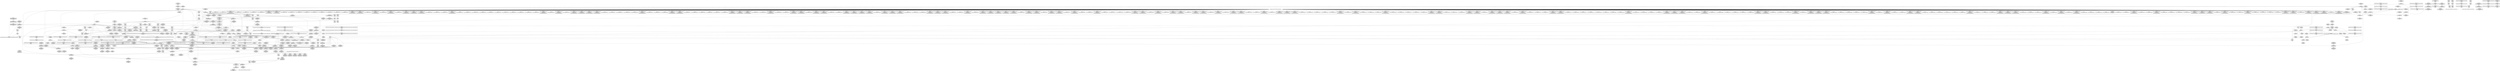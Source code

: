 digraph {
	CE0x57a7710 [shape=record,shape=Mrecord,label="{CE0x57a7710|selinux_xfrm_delete:tmp10|security/selinux/xfrm.c,142|*SummSource*}"]
	CE0x5782ae0 [shape=record,shape=Mrecord,label="{CE0x5782ae0|get_current227:tmp1}"]
	CE0x5778240 [shape=record,shape=Mrecord,label="{CE0x5778240|selinux_xfrm_state_delete:security|security/selinux/xfrm.c,394|*SummSource*}"]
	CE0x579d000 [shape=record,shape=Mrecord,label="{CE0x579d000|selinux_xfrm_delete:if.then|*SummSource*}"]
	CE0x579bac0 [shape=record,shape=Mrecord,label="{CE0x579bac0|selinux_xfrm_delete:security|security/selinux/xfrm.c,142|*SummSource*}"]
	CE0x57cbf10 [shape=record,shape=Mrecord,label="{CE0x57cbf10|selinux_xfrm_delete:tmp26|security/selinux/xfrm.c,145}"]
	CE0x577ca20 [shape=record,shape=Mrecord,label="{CE0x577ca20|864:_%struct.xfrm_sec_ctx*,_:_CRE_400,408_|*MultipleSource*|security/selinux/xfrm.c,394|Function::selinux_xfrm_state_delete&Arg::x::}"]
	CE0x5780850 [shape=record,shape=Mrecord,label="{CE0x5780850|864:_%struct.xfrm_sec_ctx*,_:_CRE_496,504_|*MultipleSource*|security/selinux/xfrm.c,394|Function::selinux_xfrm_state_delete&Arg::x::}"]
	CE0x57e2fb0 [shape=record,shape=Mrecord,label="{CE0x57e2fb0|i64*_getelementptr_inbounds_(_15_x_i64_,_15_x_i64_*___llvm_gcov_ctr25,_i64_0,_i64_14)|*Constant*}"]
	CE0x5773490 [shape=record,shape=Mrecord,label="{CE0x5773490|selinux_xfrm_state_delete:entry}"]
	CE0x57e3840 [shape=record,shape=Mrecord,label="{CE0x57e3840|i64*_getelementptr_inbounds_(_15_x_i64_,_15_x_i64_*___llvm_gcov_ctr25,_i64_0,_i64_14)|*Constant*|*SummSink*}"]
	CE0x57bc620 [shape=record,shape=Mrecord,label="{CE0x57bc620|i32_78|*Constant*|*SummSink*}"]
	CE0x57707b0 [shape=record,shape=Mrecord,label="{CE0x57707b0|864:_%struct.xfrm_sec_ctx*,_:_CRE_11,12_}"]
	CE0x57e0f20 [shape=record,shape=Mrecord,label="{CE0x57e0f20|4:_i32,_:_CRE_4,8_|*MultipleSource*|*LoadInst*|security/selinux/xfrm.c,394|security/selinux/xfrm.c,147|Function::selinux_xfrm_delete&Arg::ctx::}"]
	CE0x523b6b0 [shape=record,shape=Mrecord,label="{CE0x523b6b0|864:_%struct.xfrm_sec_ctx*,_:_CRE_204,205_|*MultipleSource*|security/selinux/xfrm.c,394|Function::selinux_xfrm_state_delete&Arg::x::}"]
	CE0x57a0920 [shape=record,shape=Mrecord,label="{CE0x57a0920|i64_0|*Constant*}"]
	CE0x57a0b30 [shape=record,shape=Mrecord,label="{CE0x57a0b30|selinux_xfrm_delete:tmp4|security/selinux/xfrm.c,142|*SummSource*}"]
	CE0x57d2610 [shape=record,shape=Mrecord,label="{CE0x57d2610|selinux_xfrm_delete:tmp22|security/selinux/xfrm.c,144|*SummSink*}"]
	CE0x57c8c90 [shape=record,shape=Mrecord,label="{CE0x57c8c90|selinux_xfrm_delete:tmp24|security/selinux/xfrm.c,144|*SummSource*}"]
	CE0x578ea10 [shape=record,shape=Mrecord,label="{CE0x578ea10|864:_%struct.xfrm_sec_ctx*,_:_CRE_720,728_|*MultipleSource*|security/selinux/xfrm.c,394|Function::selinux_xfrm_state_delete&Arg::x::}"]
	CE0x5783030 [shape=record,shape=Mrecord,label="{CE0x5783030|864:_%struct.xfrm_sec_ctx*,_:_CRE_0,8_|*MultipleSource*|security/selinux/xfrm.c,394|Function::selinux_xfrm_state_delete&Arg::x::}"]
	CE0x5797b40 [shape=record,shape=Mrecord,label="{CE0x5797b40|864:_%struct.xfrm_sec_ctx*,_:_CRE_191,192_}"]
	CE0x57786b0 [shape=record,shape=Mrecord,label="{CE0x57786b0|864:_%struct.xfrm_sec_ctx*,_:_CRE_196,198_|*MultipleSource*|security/selinux/xfrm.c,394|Function::selinux_xfrm_state_delete&Arg::x::}"]
	CE0x578dbe0 [shape=record,shape=Mrecord,label="{CE0x578dbe0|864:_%struct.xfrm_sec_ctx*,_:_CRE_700,701_}"]
	CE0x57d2dd0 [shape=record,shape=Mrecord,label="{CE0x57d2dd0|selinux_xfrm_delete:tmp23|security/selinux/xfrm.c,144|*SummSink*}"]
	CE0x57e2b90 [shape=record,shape=Mrecord,label="{CE0x57e2b90|avc_has_perm:auditdata|Function::avc_has_perm&Arg::auditdata::|*SummSource*}"]
	CE0x6c88ee0 [shape=record,shape=Mrecord,label="{CE0x6c88ee0|864:_%struct.xfrm_sec_ctx*,_:_CRE_18,19_}"]
	CE0x57ab660 [shape=record,shape=Mrecord,label="{CE0x57ab660|_ret_i32_%call,_!dbg_!27714|security/selinux/xfrm.c,394}"]
	CE0x57b39f0 [shape=record,shape=Mrecord,label="{CE0x57b39f0|864:_%struct.xfrm_sec_ctx*,_:_CRE_111,112_}"]
	CE0x577d1e0 [shape=record,shape=Mrecord,label="{CE0x577d1e0|864:_%struct.xfrm_sec_ctx*,_:_CRE_428,432_|*MultipleSource*|security/selinux/xfrm.c,394|Function::selinux_xfrm_state_delete&Arg::x::}"]
	CE0x57e14a0 [shape=record,shape=Mrecord,label="{CE0x57e14a0|selinux_xfrm_delete:tmp31|*LoadInst*|security/selinux/xfrm.c,147|*SummSink*}"]
	CE0x5774ec0 [shape=record,shape=Mrecord,label="{CE0x5774ec0|i64*_getelementptr_inbounds_(_2_x_i64_,_2_x_i64_*___llvm_gcov_ctr13,_i64_0,_i64_0)|*Constant*|*SummSink*}"]
	CE0x579e760 [shape=record,shape=Mrecord,label="{CE0x579e760|i64*_getelementptr_inbounds_(_15_x_i64_,_15_x_i64_*___llvm_gcov_ctr25,_i64_0,_i64_9)|*Constant*}"]
	CE0x5789fa0 [shape=record,shape=Mrecord,label="{CE0x5789fa0|selinux_xfrm_delete:tmp4|security/selinux/xfrm.c,142|*SummSink*}"]
	CE0x57a7f80 [shape=record,shape=Mrecord,label="{CE0x57a7f80|selinux_xfrm_delete:tmp12|security/selinux/xfrm.c,142}"]
	CE0x57d28b0 [shape=record,shape=Mrecord,label="{CE0x57d28b0|selinux_xfrm_delete:tmp22|security/selinux/xfrm.c,144|*SummSource*}"]
	CE0x523b890 [shape=record,shape=Mrecord,label="{CE0x523b890|864:_%struct.xfrm_sec_ctx*,_:_CRE_208,212_|*MultipleSource*|security/selinux/xfrm.c,394|Function::selinux_xfrm_state_delete&Arg::x::}"]
	CE0x57b5ed0 [shape=record,shape=Mrecord,label="{CE0x57b5ed0|864:_%struct.xfrm_sec_ctx*,_:_CRE_107,108_}"]
	CE0x5790870 [shape=record,shape=Mrecord,label="{CE0x5790870|selinux_xfrm_state_delete:tmp1}"]
	CE0x57fc490 [shape=record,shape=Mrecord,label="{CE0x57fc490|i64*_getelementptr_inbounds_(_2_x_i64_,_2_x_i64_*___llvm_gcov_ctr21,_i64_0,_i64_1)|*Constant*|*SummSink*}"]
	CE0x57b9490 [shape=record,shape=Mrecord,label="{CE0x57b9490|selinux_xfrm_delete:ctx|Function::selinux_xfrm_delete&Arg::ctx::}"]
	CE0x6e31390 [shape=record,shape=Mrecord,label="{CE0x6e31390|864:_%struct.xfrm_sec_ctx*,_:_CRE_88,89_}"]
	CE0x578bc10 [shape=record,shape=Mrecord,label="{CE0x578bc10|selinux_xfrm_delete:tmp5|security/selinux/xfrm.c,142|*SummSink*}"]
	CE0x5786d90 [shape=record,shape=Mrecord,label="{CE0x5786d90|selinux_xfrm_delete:tmp29|security/selinux/xfrm.c,147|*SummSource*}"]
	CE0x5789e90 [shape=record,shape=Mrecord,label="{CE0x5789e90|i64_2|*Constant*|*SummSource*}"]
	CE0x57b3930 [shape=record,shape=Mrecord,label="{CE0x57b3930|864:_%struct.xfrm_sec_ctx*,_:_CRE_115,116_}"]
	CE0x57896f0 [shape=record,shape=Mrecord,label="{CE0x57896f0|864:_%struct.xfrm_sec_ctx*,_:_CRE_141,142_}"]
	CE0x5791750 [shape=record,shape=Mrecord,label="{CE0x5791750|selinux_xfrm_delete:tmp1}"]
	CE0x577e200 [shape=record,shape=Mrecord,label="{CE0x577e200|864:_%struct.xfrm_sec_ctx*,_:_CRE_128,129_}"]
	CE0x57c04c0 [shape=record,shape=Mrecord,label="{CE0x57c04c0|avc_has_perm:tclass|Function::avc_has_perm&Arg::tclass::|*SummSource*}"]
	CE0x577a830 [shape=record,shape=Mrecord,label="{CE0x577a830|selinux_xfrm_state_delete:tmp1|*SummSource*}"]
	CE0x5780c10 [shape=record,shape=Mrecord,label="{CE0x5780c10|864:_%struct.xfrm_sec_ctx*,_:_CRE_77,78_}"]
	CE0x57a0700 [shape=record,shape=Mrecord,label="{CE0x57a0700|i64_3|*Constant*}"]
	CE0x5790080 [shape=record,shape=Mrecord,label="{CE0x5790080|864:_%struct.xfrm_sec_ctx*,_:_CRE_92,93_}"]
	CE0x57916e0 [shape=record,shape=Mrecord,label="{CE0x57916e0|i64_1|*Constant*}"]
	CE0x57e4750 [shape=record,shape=Mrecord,label="{CE0x57e4750|get_current227:bb|*SummSink*}"]
	CE0x578e790 [shape=record,shape=Mrecord,label="{CE0x578e790|selinux_xfrm_state_delete:tmp4|*LoadInst*|security/selinux/xfrm.c,394}"]
	CE0x579db40 [shape=record,shape=Mrecord,label="{CE0x579db40|i32_142|*Constant*|*SummSource*}"]
	CE0x577f140 [shape=record,shape=Mrecord,label="{CE0x577f140|864:_%struct.xfrm_sec_ctx*,_:_CRE_165,166_}"]
	CE0x579e7d0 [shape=record,shape=Mrecord,label="{CE0x579e7d0|i64*_getelementptr_inbounds_(_15_x_i64_,_15_x_i64_*___llvm_gcov_ctr25,_i64_0,_i64_9)|*Constant*|*SummSource*}"]
	CE0x5778800 [shape=record,shape=Mrecord,label="{CE0x5778800|864:_%struct.xfrm_sec_ctx*,_:_CRE_198,200_|*MultipleSource*|security/selinux/xfrm.c,394|Function::selinux_xfrm_state_delete&Arg::x::}"]
	CE0x57ab370 [shape=record,shape=Mrecord,label="{CE0x57ab370|selinux_xfrm_delete:if.then6}"]
	CE0x57a7990 [shape=record,shape=Mrecord,label="{CE0x57a7990|selinux_xfrm_delete:tmp11|security/selinux/xfrm.c,142}"]
	CE0x579ef80 [shape=record,shape=Mrecord,label="{CE0x579ef80|GLOBAL:get_current227|*Constant*}"]
	CE0x57e3b90 [shape=record,shape=Mrecord,label="{CE0x57e3b90|selinux_xfrm_delete:tmp32|security/selinux/xfrm.c,150|*SummSource*}"]
	CE0x5780e20 [shape=record,shape=Mrecord,label="{CE0x5780e20|864:_%struct.xfrm_sec_ctx*,_:_CRE_187,188_}"]
	CE0x578d8d0 [shape=record,shape=Mrecord,label="{CE0x578d8d0|864:_%struct.xfrm_sec_ctx*,_:_CRE_697,698_}"]
	CE0x57e2180 [shape=record,shape=Mrecord,label="{CE0x57e2180|avc_has_perm:entry|*SummSource*}"]
	CE0x57d3170 [shape=record,shape=Mrecord,label="{CE0x57d3170|selinux_xfrm_delete:tobool5|security/selinux/xfrm.c,144|*SummSink*}"]
	CE0x57a9030 [shape=record,shape=Mrecord,label="{CE0x57a9030|selinux_xfrm_delete:tmp13|security/selinux/xfrm.c,142|*SummSource*}"]
	CE0x5798bc0 [shape=record,shape=Mrecord,label="{CE0x5798bc0|864:_%struct.xfrm_sec_ctx*,_:_CRE_167,168_}"]
	CE0x579a8b0 [shape=record,shape=Mrecord,label="{CE0x579a8b0|i8_1|*Constant*}"]
	CE0x5788380 [shape=record,shape=Mrecord,label="{CE0x5788380|i64*_getelementptr_inbounds_(_15_x_i64_,_15_x_i64_*___llvm_gcov_ctr25,_i64_0,_i64_8)|*Constant*|*SummSource*}"]
	CE0x57b2830 [shape=record,shape=Mrecord,label="{CE0x57b2830|864:_%struct.xfrm_sec_ctx*,_:_CRE_114,115_}"]
	CE0x57c8ec0 [shape=record,shape=Mrecord,label="{CE0x57c8ec0|selinux_xfrm_delete:tmp25|security/selinux/xfrm.c,144}"]
	CE0x578f110 [shape=record,shape=Mrecord,label="{CE0x578f110|864:_%struct.xfrm_sec_ctx*,_:_CRE_752,768_|*MultipleSource*|security/selinux/xfrm.c,394|Function::selinux_xfrm_state_delete&Arg::x::}"]
	CE0x57e31f0 [shape=record,shape=Mrecord,label="{CE0x57e31f0|selinux_xfrm_delete:retval.0}"]
	CE0x577ce00 [shape=record,shape=Mrecord,label="{CE0x577ce00|864:_%struct.xfrm_sec_ctx*,_:_CRE_416,424_|*MultipleSource*|security/selinux/xfrm.c,394|Function::selinux_xfrm_state_delete&Arg::x::}"]
	CE0x57a6ad0 [shape=record,shape=Mrecord,label="{CE0x57a6ad0|864:_%struct.xfrm_sec_ctx*,_:_CRE_856,864_|*MultipleSource*|security/selinux/xfrm.c,394|Function::selinux_xfrm_state_delete&Arg::x::}"]
	CE0x57730e0 [shape=record,shape=Mrecord,label="{CE0x57730e0|selinux_xfrm_state_delete:tmp2|*SummSink*}"]
	CE0x57a0050 [shape=record,shape=Mrecord,label="{CE0x57a0050|_ret_i32_%call,_!dbg_!27714|security/selinux/xfrm.c,394|*SummSource*}"]
	CE0x57c23f0 [shape=record,shape=Mrecord,label="{CE0x57c23f0|selinux_xfrm_delete:tobool1|security/selinux/xfrm.c,142|*SummSource*}"]
	CE0x57c1c20 [shape=record,shape=Mrecord,label="{CE0x57c1c20|selinux_xfrm_delete:if.end}"]
	CE0x578e220 [shape=record,shape=Mrecord,label="{CE0x578e220|864:_%struct.xfrm_sec_ctx*,_:_CRE_708,709_}"]
	CE0x579e990 [shape=record,shape=Mrecord,label="{CE0x579e990|i64*_getelementptr_inbounds_(_15_x_i64_,_15_x_i64_*___llvm_gcov_ctr25,_i64_0,_i64_9)|*Constant*|*SummSink*}"]
	CE0x5796b90 [shape=record,shape=Mrecord,label="{CE0x5796b90|_call_void_mcount()_#3|*SummSink*}"]
	CE0x57929e0 [shape=record,shape=Mrecord,label="{CE0x57929e0|864:_%struct.xfrm_sec_ctx*,_:_CRE_74,75_}"]
	CE0x57a66f0 [shape=record,shape=Mrecord,label="{CE0x57a66f0|864:_%struct.xfrm_sec_ctx*,_:_CRE_840,848_|*MultipleSource*|security/selinux/xfrm.c,394|Function::selinux_xfrm_state_delete&Arg::x::}"]
	CE0x57bbf10 [shape=record,shape=Mrecord,label="{CE0x57bbf10|_ret_%struct.task_struct.1015*_%tmp4,_!dbg_!27714|./arch/x86/include/asm/current.h,14}"]
	CE0x57ab3e0 [shape=record,shape=Mrecord,label="{CE0x57ab3e0|selinux_xfrm_delete:if.then6|*SummSource*}"]
	CE0x57974d0 [shape=record,shape=Mrecord,label="{CE0x57974d0|864:_%struct.xfrm_sec_ctx*,_:_CRE_171,172_}"]
	CE0x57d2190 [shape=record,shape=Mrecord,label="{CE0x57d2190|i64_10|*Constant*|*SummSource*}"]
	CE0x57a2dc0 [shape=record,shape=Mrecord,label="{CE0x57a2dc0|i8*_getelementptr_inbounds_(_24_x_i8_,_24_x_i8_*_.str244,_i32_0,_i32_0)|*Constant*}"]
	CE0x577d9b0 [shape=record,shape=Mrecord,label="{CE0x577d9b0|864:_%struct.xfrm_sec_ctx*,_:_CRE_696,697_}"]
	CE0x57c2da0 [shape=record,shape=Mrecord,label="{CE0x57c2da0|i64_4|*Constant*|*SummSource*}"]
	CE0x57e1ee0 [shape=record,shape=Mrecord,label="{CE0x57e1ee0|i32_(i32,_i32,_i16,_i32,_%struct.common_audit_data.1017*)*_bitcast_(i32_(i32,_i32,_i16,_i32,_%struct.common_audit_data.495*)*_avc_has_perm_to_i32_(i32,_i32,_i16,_i32,_%struct.common_audit_data.1017*)*)|*Constant*|*SummSource*}"]
	CE0x5781750 [shape=record,shape=Mrecord,label="{CE0x5781750|864:_%struct.xfrm_sec_ctx*,_:_CRE_177,178_}"]
	CE0x57bda10 [shape=record,shape=Mrecord,label="{CE0x57bda10|4:_i32,_:_CR_0,4_|*MultipleSource*|security/selinux/xfrm.c,142|security/selinux/xfrm.c,142|security/selinux/xfrm.c,147}"]
	CE0x579adc0 [shape=record,shape=Mrecord,label="{CE0x579adc0|i32_22|*Constant*}"]
	CE0x57d2270 [shape=record,shape=Mrecord,label="{CE0x57d2270|i64_11|*Constant*|*SummSink*}"]
	CE0x57a01b0 [shape=record,shape=Mrecord,label="{CE0x57a01b0|_ret_i32_%call,_!dbg_!27714|security/selinux/xfrm.c,394|*SummSink*}"]
	CE0x57e2010 [shape=record,shape=Mrecord,label="{CE0x57e2010|avc_has_perm:entry}"]
	CE0x578f700 [shape=record,shape=Mrecord,label="{CE0x578f700|864:_%struct.xfrm_sec_ctx*,_:_CRE_151,152_}"]
	CE0x57b28f0 [shape=record,shape=Mrecord,label="{CE0x57b28f0|864:_%struct.xfrm_sec_ctx*,_:_CRE_140,141_}"]
	CE0x579f060 [shape=record,shape=Mrecord,label="{CE0x579f060|selinux_xfrm_delete:tmp17|security/selinux/xfrm.c,142|*SummSource*}"]
	CE0x6b56330 [shape=record,shape=Mrecord,label="{CE0x6b56330|864:_%struct.xfrm_sec_ctx*,_:_CRE_84,85_}"]
	CE0x5778970 [shape=record,shape=Mrecord,label="{CE0x5778970|864:_%struct.xfrm_sec_ctx*,_:_CRE_200,202_|*MultipleSource*|security/selinux/xfrm.c,394|Function::selinux_xfrm_state_delete&Arg::x::}"]
	CE0x5779170 [shape=record,shape=Mrecord,label="{CE0x5779170|864:_%struct.xfrm_sec_ctx*,_:_CRE_452,456_|*MultipleSource*|security/selinux/xfrm.c,394|Function::selinux_xfrm_state_delete&Arg::x::}"]
	CE0x5782860 [shape=record,shape=Mrecord,label="{CE0x5782860|864:_%struct.xfrm_sec_ctx*,_:_CRE_70,71_}"]
	CE0x5789680 [shape=record,shape=Mrecord,label="{CE0x5789680|864:_%struct.xfrm_sec_ctx*,_:_CRE_138,139_}"]
	CE0x57bfae0 [shape=record,shape=Mrecord,label="{CE0x57bfae0|selinux_xfrm_delete:tmp7|security/selinux/xfrm.c,142|*SummSource*}"]
	CE0x577f340 [shape=record,shape=Mrecord,label="{CE0x577f340|864:_%struct.xfrm_sec_ctx*,_:_CRE_82,83_}"]
	CE0x577dc30 [shape=record,shape=Mrecord,label="{CE0x577dc30|864:_%struct.xfrm_sec_ctx*,_:_CRE_296,300_|*MultipleSource*|security/selinux/xfrm.c,394|Function::selinux_xfrm_state_delete&Arg::x::}"]
	CE0x5797c50 [shape=record,shape=Mrecord,label="{CE0x5797c50|864:_%struct.xfrm_sec_ctx*,_:_CRE_276,277_}"]
	CE0x57e2dd0 [shape=record,shape=Mrecord,label="{CE0x57e2dd0|_ret_i32_%retval.0,_!dbg_!27728|security/selinux/avc.c,775|*SummSink*}"]
	CE0x577fc40 [shape=record,shape=Mrecord,label="{CE0x577fc40|selinux_xfrm_delete:land.lhs.true|*SummSink*}"]
	CE0x57a21c0 [shape=record,shape=Mrecord,label="{CE0x57a21c0|i8_1|*Constant*|*SummSource*}"]
	CE0x57d2c00 [shape=record,shape=Mrecord,label="{CE0x57d2c00|selinux_xfrm_delete:tmp23|security/selinux/xfrm.c,144}"]
	CE0x57844c0 [shape=record,shape=Mrecord,label="{CE0x57844c0|864:_%struct.xfrm_sec_ctx*,_:_CRE_368,376_|*MultipleSource*|security/selinux/xfrm.c,394|Function::selinux_xfrm_state_delete&Arg::x::}"]
	CE0x5776f20 [shape=record,shape=Mrecord,label="{CE0x5776f20|i64_1|*Constant*}"]
	CE0x57a18c0 [shape=record,shape=Mrecord,label="{CE0x57a18c0|_ret_i32_%retval.0,_!dbg_!27728|security/selinux/avc.c,775}"]
	CE0x57ab290 [shape=record,shape=Mrecord,label="{CE0x57ab290|selinux_xfrm_delete:if.end7|*SummSource*}"]
	CE0x57a0a20 [shape=record,shape=Mrecord,label="{CE0x57a0a20|selinux_xfrm_delete:tmp4|security/selinux/xfrm.c,142}"]
	CE0x5775990 [shape=record,shape=Mrecord,label="{CE0x5775990|864:_%struct.xfrm_sec_ctx*,_:_CRE_48,56_|*MultipleSource*|security/selinux/xfrm.c,394|Function::selinux_xfrm_state_delete&Arg::x::}"]
	CE0x5779d40 [shape=record,shape=Mrecord,label="{CE0x5779d40|864:_%struct.xfrm_sec_ctx*,_:_CRE_528,536_|*MultipleSource*|security/selinux/xfrm.c,394|Function::selinux_xfrm_state_delete&Arg::x::}"]
	CE0x576fd50 [shape=record,shape=Mrecord,label="{CE0x576fd50|selinux_xfrm_state_delete:tmp}"]
	CE0x5820d20 [shape=record,shape=Mrecord,label="{CE0x5820d20|COLLAPSED:_GCMRE___llvm_gcov_ctr21_internal_global_2_x_i64_zeroinitializer:_elem_0:default:}"]
	CE0x57828d0 [shape=record,shape=Mrecord,label="{CE0x57828d0|864:_%struct.xfrm_sec_ctx*,_:_CRE_68,69_}"]
	CE0x579ae30 [shape=record,shape=Mrecord,label="{CE0x579ae30|selinux_xfrm_delete:tmp19|security/selinux/xfrm.c,142}"]
	CE0x5787ef0 [shape=record,shape=Mrecord,label="{CE0x5787ef0|i64*_getelementptr_inbounds_(_15_x_i64_,_15_x_i64_*___llvm_gcov_ctr25,_i64_0,_i64_8)|*Constant*|*SummSink*}"]
	CE0x577bf70 [shape=record,shape=Mrecord,label="{CE0x577bf70|864:_%struct.xfrm_sec_ctx*,_:_CRE_135,136_}"]
	CE0x578da60 [shape=record,shape=Mrecord,label="{CE0x578da60|864:_%struct.xfrm_sec_ctx*,_:_CRE_698,699_}"]
	CE0x57959d0 [shape=record,shape=Mrecord,label="{CE0x57959d0|864:_%struct.xfrm_sec_ctx*,_:_CRE_281,282_}"]
	CE0x5793120 [shape=record,shape=Mrecord,label="{CE0x5793120|864:_%struct.xfrm_sec_ctx*,_:_CRE_288,289_}"]
	CE0x57d2680 [shape=record,shape=Mrecord,label="{CE0x57d2680|i64*_getelementptr_inbounds_(_15_x_i64_,_15_x_i64_*___llvm_gcov_ctr25,_i64_0,_i64_12)|*Constant*}"]
	CE0x579b100 [shape=record,shape=Mrecord,label="{CE0x579b100|selinux_xfrm_delete:tmp19|security/selinux/xfrm.c,142|*SummSource*}"]
	CE0x57c07f0 [shape=record,shape=Mrecord,label="{CE0x57c07f0|i32_4|*Constant*|*SummSource*}"]
	CE0x57ab480 [shape=record,shape=Mrecord,label="{CE0x57ab480|selinux_xfrm_delete:if.then6|*SummSink*}"]
	CE0x578ef20 [shape=record,shape=Mrecord,label="{CE0x578ef20|864:_%struct.xfrm_sec_ctx*,_:_CRE_744,752_|*MultipleSource*|security/selinux/xfrm.c,394|Function::selinux_xfrm_state_delete&Arg::x::}"]
	CE0x57b15d0 [shape=record,shape=Mrecord,label="{CE0x57b15d0|864:_%struct.xfrm_sec_ctx*,_:_CRE_116,117_}"]
	CE0x57993b0 [shape=record,shape=Mrecord,label="{CE0x57993b0|864:_%struct.xfrm_sec_ctx*,_:_CRE_269,270_|*MultipleSource*|security/selinux/xfrm.c,394|Function::selinux_xfrm_state_delete&Arg::x::}"]
	CE0x579e5c0 [shape=record,shape=Mrecord,label="{CE0x579e5c0|i8*_getelementptr_inbounds_(_45_x_i8_,_45_x_i8_*_.str1245,_i32_0,_i32_0)|*Constant*|*SummSink*}"]
	CE0x5777ef0 [shape=record,shape=Mrecord,label="{CE0x5777ef0|selinux_xfrm_state_delete:tmp|*SummSource*}"]
	CE0x57bbd00 [shape=record,shape=Mrecord,label="{CE0x57bbd00|i32_78|*Constant*}"]
	CE0x57c3b90 [shape=record,shape=Mrecord,label="{CE0x57c3b90|selinux_xfrm_delete:do.end|*SummSink*}"]
	CE0x5782b80 [shape=record,shape=Mrecord,label="{CE0x5782b80|864:_%struct.xfrm_sec_ctx*,_:_CRE_147,148_}"]
	CE0x57b9760 [shape=record,shape=Mrecord,label="{CE0x57b9760|selinux_xfrm_delete:tmp3|*SummSink*}"]
	CE0x57cbf80 [shape=record,shape=Mrecord,label="{CE0x57cbf80|selinux_xfrm_delete:tmp26|security/selinux/xfrm.c,145|*SummSource*}"]
	CE0x578e070 [shape=record,shape=Mrecord,label="{CE0x578e070|864:_%struct.xfrm_sec_ctx*,_:_CRE_705,706_}"]
	CE0x57a0440 [shape=record,shape=Mrecord,label="{CE0x57a0440|selinux_xfrm_delete:bb}"]
	CE0x5787850 [shape=record,shape=Mrecord,label="{CE0x5787850|selinux_xfrm_delete:tmp14|security/selinux/xfrm.c,142|*SummSource*}"]
	CE0x57802e0 [shape=record,shape=Mrecord,label="{CE0x57802e0|864:_%struct.xfrm_sec_ctx*,_:_CRE_480,484_|*MultipleSource*|security/selinux/xfrm.c,394|Function::selinux_xfrm_state_delete&Arg::x::}"]
	CE0x577daf0 [shape=record,shape=Mrecord,label="{CE0x577daf0|864:_%struct.xfrm_sec_ctx*,_:_CRE_292,296_|*MultipleSource*|security/selinux/xfrm.c,394|Function::selinux_xfrm_state_delete&Arg::x::}"]
	CE0x577ece0 [shape=record,shape=Mrecord,label="{CE0x577ece0|selinux_xfrm_delete:tmp6|security/selinux/xfrm.c,142|*SummSink*}"]
	CE0x57d3c20 [shape=record,shape=Mrecord,label="{CE0x57d3c20|i64_10|*Constant*}"]
	CE0x5781a20 [shape=record,shape=Mrecord,label="{CE0x5781a20|selinux_xfrm_delete:do.body|*SummSource*}"]
	CE0x5783290 [shape=record,shape=Mrecord,label="{CE0x5783290|864:_%struct.xfrm_sec_ctx*,_:_CRE_8,9_}"]
	CE0x57e1260 [shape=record,shape=Mrecord,label="{CE0x57e1260|selinux_xfrm_delete:tmp31|*LoadInst*|security/selinux/xfrm.c,147}"]
	CE0x5790db0 [shape=record,shape=Mrecord,label="{CE0x5790db0|864:_%struct.xfrm_sec_ctx*,_:_CRE_65,66_}"]
	CE0x5792d60 [shape=record,shape=Mrecord,label="{CE0x5792d60|864:_%struct.xfrm_sec_ctx*,_:_CRE_285,286_}"]
	CE0x5797270 [shape=record,shape=Mrecord,label="{CE0x5797270|864:_%struct.xfrm_sec_ctx*,_:_CRE_168,169_}"]
	CE0x5790760 [shape=record,shape=Mrecord,label="{CE0x5790760|selinux_xfrm_state_delete:entry|*SummSink*}"]
	CE0x577f060 [shape=record,shape=Mrecord,label="{CE0x577f060|864:_%struct.xfrm_sec_ctx*,_:_CRE_161,162_}"]
	CE0x57905d0 [shape=record,shape=Mrecord,label="{CE0x57905d0|864:_%struct.xfrm_sec_ctx*,_:_CRE_14,15_}"]
	CE0x57a4770 [shape=record,shape=Mrecord,label="{CE0x57a4770|i32_1|*Constant*|*SummSource*}"]
	CE0x579b7f0 [shape=record,shape=Mrecord,label="{CE0x579b7f0|selinux_xfrm_delete:security|security/selinux/xfrm.c,142}"]
	CE0x57e2820 [shape=record,shape=Mrecord,label="{CE0x57e2820|avc_has_perm:ssid|Function::avc_has_perm&Arg::ssid::|*SummSink*}"]
	CE0x57b98b0 [shape=record,shape=Mrecord,label="{CE0x57b98b0|_call_void_mcount()_#3}"]
	CE0x57a5540 [shape=record,shape=Mrecord,label="{CE0x57a5540|GLOBAL:selinux_xfrm_delete|*Constant*|*SummSource*}"]
	CE0x57c0180 [shape=record,shape=Mrecord,label="{CE0x57c0180|i16_39|*Constant*|*SummSink*}"]
	CE0x578d130 [shape=record,shape=Mrecord,label="{CE0x578d130|864:_%struct.xfrm_sec_ctx*,_:_CRE_664,672_|*MultipleSource*|security/selinux/xfrm.c,394|Function::selinux_xfrm_state_delete&Arg::x::}"]
	CE0x57784b0 [shape=record,shape=Mrecord,label="{CE0x57784b0|864:_%struct.xfrm_sec_ctx*,_:_CRE_174,175_}"]
	CE0x57877e0 [shape=record,shape=Mrecord,label="{CE0x57877e0|selinux_xfrm_delete:tmp14|security/selinux/xfrm.c,142}"]
	CE0x577bce0 [shape=record,shape=Mrecord,label="{CE0x577bce0|GLOBAL:selinux_xfrm_delete.__warned|Global_var:selinux_xfrm_delete.__warned|*SummSink*}"]
	CE0x57a8300 [shape=record,shape=Mrecord,label="{CE0x57a8300|selinux_xfrm_delete:tmp12|security/selinux/xfrm.c,142|*SummSink*}"]
	CE0x57bcca0 [shape=record,shape=Mrecord,label="{CE0x57bcca0|i8*_getelementptr_inbounds_(_45_x_i8_,_45_x_i8_*_.str1245,_i32_0,_i32_0)|*Constant*|*SummSource*}"]
	CE0x57b91a0 [shape=record,shape=Mrecord,label="{CE0x57b91a0|selinux_xfrm_delete:entry}"]
	CE0x57d1e80 [shape=record,shape=Mrecord,label="{CE0x57d1e80|%struct.xfrm_sec_ctx*_null|*Constant*}"]
	CE0x57caf20 [shape=record,shape=Mrecord,label="{CE0x57caf20|4:_i32,_:_CR_12,16_|*MultipleSource*|security/selinux/xfrm.c,142|security/selinux/xfrm.c,142|security/selinux/xfrm.c,147}"]
	CE0x6e312d0 [shape=record,shape=Mrecord,label="{CE0x6e312d0|864:_%struct.xfrm_sec_ctx*,_:_CRE_87,88_}"]
	CE0x57a0820 [shape=record,shape=Mrecord,label="{CE0x57a0820|i64_3|*Constant*|*SummSink*}"]
	CE0x578bf70 [shape=record,shape=Mrecord,label="{CE0x578bf70|selinux_xfrm_delete:tmp7|security/selinux/xfrm.c,142}"]
	CE0x57c9130 [shape=record,shape=Mrecord,label="{CE0x57c9130|selinux_xfrm_delete:tmp25|security/selinux/xfrm.c,144|*SummSource*}"]
	CE0x57af1b0 [shape=record,shape=Mrecord,label="{CE0x57af1b0|864:_%struct.xfrm_sec_ctx*,_:_CRE_121,122_}"]
	CE0x578b770 [shape=record,shape=Mrecord,label="{CE0x578b770|GLOBAL:__llvm_gcov_ctr25|Global_var:__llvm_gcov_ctr25|*SummSink*}"]
	CE0x57b9050 [shape=record,shape=Mrecord,label="{CE0x57b9050|GLOBAL:selinux_xfrm_delete|*Constant*|*SummSink*}"]
	CE0x57c93e0 [shape=record,shape=Mrecord,label="{CE0x57c93e0|i64*_getelementptr_inbounds_(_15_x_i64_,_15_x_i64_*___llvm_gcov_ctr25,_i64_0,_i64_12)|*Constant*|*SummSource*}"]
	CE0x57c8950 [shape=record,shape=Mrecord,label="{CE0x57c8950|selinux_xfrm_delete:tmp24|security/selinux/xfrm.c,144}"]
	CE0x57bd0a0 [shape=record,shape=Mrecord,label="{CE0x57bd0a0|GLOBAL:lockdep_rcu_suspicious|*Constant*}"]
	CE0x57a4a90 [shape=record,shape=Mrecord,label="{CE0x57a4a90|i32_3|*Constant*}"]
	CE0x57e3310 [shape=record,shape=Mrecord,label="{CE0x57e3310|selinux_xfrm_delete:retval.0|*SummSink*}"]
	CE0x57e4060 [shape=record,shape=Mrecord,label="{CE0x57e4060|get_current227:bb}"]
	CE0x57a70a0 [shape=record,shape=Mrecord,label="{CE0x57a70a0|selinux_xfrm_state_delete:tmp4|*LoadInst*|security/selinux/xfrm.c,394|*SummSource*}"]
	CE0x5788ba0 [shape=record,shape=Mrecord,label="{CE0x5788ba0|864:_%struct.xfrm_sec_ctx*,_:_CRE_202,203_|*MultipleSource*|security/selinux/xfrm.c,394|Function::selinux_xfrm_state_delete&Arg::x::}"]
	CE0x578eb50 [shape=record,shape=Mrecord,label="{CE0x578eb50|864:_%struct.xfrm_sec_ctx*,_:_CRE_728,736_|*MultipleSource*|security/selinux/xfrm.c,394|Function::selinux_xfrm_state_delete&Arg::x::}"]
	CE0x57bfd40 [shape=record,shape=Mrecord,label="{CE0x57bfd40|avc_has_perm:tsid|Function::avc_has_perm&Arg::tsid::|*SummSink*}"]
	CE0x577c830 [shape=record,shape=Mrecord,label="{CE0x577c830|864:_%struct.xfrm_sec_ctx*,_:_CRE_392,400_|*MultipleSource*|security/selinux/xfrm.c,394|Function::selinux_xfrm_state_delete&Arg::x::}"]
	CE0x57a4ec0 [shape=record,shape=Mrecord,label="{CE0x57a4ec0|0:_i8,_:_GCMR_selinux_xfrm_delete.__warned_internal_global_i8_0,_section_.data.unlikely_,_align_1:_elem_0:default:}"]
	CE0x5791320 [shape=record,shape=Mrecord,label="{CE0x5791320|864:_%struct.xfrm_sec_ctx*,_:_CRE_105,106_}"]
	CE0x579f1b0 [shape=record,shape=Mrecord,label="{CE0x579f1b0|selinux_xfrm_delete:tmp17|security/selinux/xfrm.c,142|*SummSink*}"]
	CE0x57d24a0 [shape=record,shape=Mrecord,label="{CE0x57d24a0|i64_11|*Constant*}"]
	CE0x57821a0 [shape=record,shape=Mrecord,label="{CE0x57821a0|i64*_getelementptr_inbounds_(_2_x_i64_,_2_x_i64_*___llvm_gcov_ctr21,_i64_0,_i64_1)|*Constant*}"]
	CE0x580a4a0 [shape=record,shape=Mrecord,label="{CE0x580a4a0|i64*_getelementptr_inbounds_(_2_x_i64_,_2_x_i64_*___llvm_gcov_ctr21,_i64_0,_i64_0)|*Constant*}"]
	CE0x57933f0 [shape=record,shape=Mrecord,label="{CE0x57933f0|864:_%struct.xfrm_sec_ctx*,_:_CRE_72,73_}"]
	CE0x5797410 [shape=record,shape=Mrecord,label="{CE0x5797410|864:_%struct.xfrm_sec_ctx*,_:_CRE_170,171_}"]
	CE0x57820d0 [shape=record,shape=Mrecord,label="{CE0x57820d0|selinux_xfrm_state_delete:tmp3|*SummSource*}"]
	CE0x578ece0 [shape=record,shape=Mrecord,label="{CE0x578ece0|864:_%struct.xfrm_sec_ctx*,_:_CRE_736,740_|*MultipleSource*|security/selinux/xfrm.c,394|Function::selinux_xfrm_state_delete&Arg::x::}"]
	CE0x57bab20 [shape=record,shape=Mrecord,label="{CE0x57bab20|selinux_xfrm_delete:tmp18|security/selinux/xfrm.c,142|*SummSink*}"]
	CE0x57989e0 [shape=record,shape=Mrecord,label="{CE0x57989e0|864:_%struct.xfrm_sec_ctx*,_:_CRE_164,165_}"]
	CE0x523ba00 [shape=record,shape=Mrecord,label="{CE0x523ba00|864:_%struct.xfrm_sec_ctx*,_:_CRE_212,216_|*MultipleSource*|security/selinux/xfrm.c,394|Function::selinux_xfrm_state_delete&Arg::x::}"]
	CE0x57a7220 [shape=record,shape=Mrecord,label="{CE0x57a7220|selinux_xfrm_state_delete:call|security/selinux/xfrm.c,394}"]
	CE0x57c0050 [shape=record,shape=Mrecord,label="{CE0x57c0050|i16_39|*Constant*|*SummSource*}"]
	CE0x57e3e10 [shape=record,shape=Mrecord,label="{CE0x57e3e10|selinux_xfrm_delete:tmp32|security/selinux/xfrm.c,150|*SummSink*}"]
	CE0x57e35e0 [shape=record,shape=Mrecord,label="{CE0x57e35e0|i64*_getelementptr_inbounds_(_15_x_i64_,_15_x_i64_*___llvm_gcov_ctr25,_i64_0,_i64_14)|*Constant*|*SummSource*}"]
	CE0x5795a40 [shape=record,shape=Mrecord,label="{CE0x5795a40|864:_%struct.xfrm_sec_ctx*,_:_CRE_278,279_}"]
	CE0x579e500 [shape=record,shape=Mrecord,label="{CE0x579e500|i8*_getelementptr_inbounds_(_45_x_i8_,_45_x_i8_*_.str1245,_i32_0,_i32_0)|*Constant*}"]
	CE0x57e43d0 [shape=record,shape=Mrecord,label="{CE0x57e43d0|selinux_xfrm_delete:tmp33|security/selinux/xfrm.c,150|*SummSink*}"]
	CE0x579ca80 [shape=record,shape=Mrecord,label="{CE0x579ca80|864:_%struct.xfrm_sec_ctx*,_:_CRE_616,624_|*MultipleSource*|security/selinux/xfrm.c,394|Function::selinux_xfrm_state_delete&Arg::x::}"]
	CE0x57899d0 [shape=record,shape=Mrecord,label="{CE0x57899d0|selinux_xfrm_delete:tobool|security/selinux/xfrm.c,142}"]
	CE0x5781b60 [shape=record,shape=Mrecord,label="{CE0x5781b60|selinux_xfrm_delete:do.body|*SummSink*}"]
	CE0x5790140 [shape=record,shape=Mrecord,label="{CE0x5790140|864:_%struct.xfrm_sec_ctx*,_:_CRE_93,94_}"]
	CE0x5774f70 [shape=record,shape=Mrecord,label="{CE0x5774f70|864:_%struct.xfrm_sec_ctx*,_:_CRE_12,13_}"]
	CE0x5795c30 [shape=record,shape=Mrecord,label="{CE0x5795c30|864:_%struct.xfrm_sec_ctx*,_:_CRE_279,280_}"]
	CE0x57800b0 [shape=record,shape=Mrecord,label="{CE0x57800b0|selinux_xfrm_state_delete:tmp3|*SummSink*}"]
	CE0x57c2b30 [shape=record,shape=Mrecord,label="{CE0x57c2b30|selinux_xfrm_delete:tmp9|security/selinux/xfrm.c,142|*SummSink*}"]
	CE0x577ffe0 [shape=record,shape=Mrecord,label="{CE0x577ffe0|864:_%struct.xfrm_sec_ctx*,_:_CRE_21,22_}"]
	CE0x57d35f0 [shape=record,shape=Mrecord,label="{CE0x57d35f0|selinux_xfrm_delete:tmp20|security/selinux/xfrm.c,142|*SummSink*}"]
	CE0x5778570 [shape=record,shape=Mrecord,label="{CE0x5778570|864:_%struct.xfrm_sec_ctx*,_:_CRE_175,176_}"]
	CE0x57b5d50 [shape=record,shape=Mrecord,label="{CE0x57b5d50|864:_%struct.xfrm_sec_ctx*,_:_CRE_110,111_}"]
	CE0x57d3440 [shape=record,shape=Mrecord,label="{CE0x57d3440|i64_10|*Constant*|*SummSink*}"]
	CE0x5788090 [shape=record,shape=Mrecord,label="{CE0x5788090|i64*_getelementptr_inbounds_(_15_x_i64_,_15_x_i64_*___llvm_gcov_ctr25,_i64_0,_i64_8)|*Constant*}"]
	CE0x5779530 [shape=record,shape=Mrecord,label="{CE0x5779530|864:_%struct.xfrm_sec_ctx*,_:_CRE_464,472_|*MultipleSource*|security/selinux/xfrm.c,394|Function::selinux_xfrm_state_delete&Arg::x::}"]
	CE0x5780a20 [shape=record,shape=Mrecord,label="{CE0x5780a20|864:_%struct.xfrm_sec_ctx*,_:_CRE_133,134_}"]
	CE0x578fac0 [shape=record,shape=Mrecord,label="{CE0x578fac0|864:_%struct.xfrm_sec_ctx*,_:_CRE_80,81_}"]
	CE0x577eb60 [shape=record,shape=Mrecord,label="{CE0x577eb60|selinux_xfrm_delete:tmp6|security/selinux/xfrm.c,142}"]
	CE0x5781c80 [shape=record,shape=Mrecord,label="{CE0x5781c80|selinux_xfrm_delete:land.lhs.true}"]
	"CONST[source:0(mediator),value:2(dynamic)][purpose:{subject}][SnkIdx:0]"
	CE0x57e04d0 [shape=record,shape=Mrecord,label="{CE0x57e04d0|selinux_xfrm_delete:ctx_sid|security/selinux/xfrm.c,147|*SummSink*}"]
	CE0x5790350 [shape=record,shape=Mrecord,label="{CE0x5790350|i32_0|*Constant*|*SummSource*}"]
	CE0x57a4f30 [shape=record,shape=Mrecord,label="{CE0x57a4f30|selinux_xfrm_delete:tmp8|security/selinux/xfrm.c,142}"]
	CE0x5783d00 [shape=record,shape=Mrecord,label="{CE0x5783d00|864:_%struct.xfrm_sec_ctx*,_:_CRE_336,344_|*MultipleSource*|security/selinux/xfrm.c,394|Function::selinux_xfrm_state_delete&Arg::x::}"]
	CE0x73ccfa0 [shape=record,shape=Mrecord,label="{CE0x73ccfa0|864:_%struct.xfrm_sec_ctx*,_:_CRE_98,99_}"]
	CE0x578ddc0 [shape=record,shape=Mrecord,label="{CE0x578ddc0|864:_%struct.xfrm_sec_ctx*,_:_CRE_702,703_}"]
	CE0x5796410 [shape=record,shape=Mrecord,label="{CE0x5796410|selinux_xfrm_delete:tmp2|*SummSource*}"]
	CE0x5792ea0 [shape=record,shape=Mrecord,label="{CE0x5792ea0|864:_%struct.xfrm_sec_ctx*,_:_CRE_286,287_}"]
	CE0x57cc4b0 [shape=record,shape=Mrecord,label="{CE0x57cc4b0|selinux_xfrm_delete:tmp27|security/selinux/xfrm.c,145}"]
	CE0x57d1fc0 [shape=record,shape=Mrecord,label="{CE0x57d1fc0|selinux_xfrm_delete:tmp20|security/selinux/xfrm.c,142|*SummSource*}"]
	CE0x5797350 [shape=record,shape=Mrecord,label="{CE0x5797350|864:_%struct.xfrm_sec_ctx*,_:_CRE_169,170_}"]
	CE0x57e1da0 [shape=record,shape=Mrecord,label="{CE0x57e1da0|selinux_xfrm_delete:call8|security/selinux/xfrm.c,147|*SummSink*}"]
	CE0x57a15f0 [shape=record,shape=Mrecord,label="{CE0x57a15f0|%struct.common_audit_data.1017*_null|*Constant*|*SummSink*}"]
	CE0x5781d60 [shape=record,shape=Mrecord,label="{CE0x5781d60|selinux_xfrm_delete:land.lhs.true|*SummSource*}"]
	CE0x57e28e0 [shape=record,shape=Mrecord,label="{CE0x57e28e0|avc_has_perm:tsid|Function::avc_has_perm&Arg::tsid::}"]
	CE0x5799030 [shape=record,shape=Mrecord,label="{CE0x5799030|864:_%struct.xfrm_sec_ctx*,_:_CRE_264,268_|*MultipleSource*|security/selinux/xfrm.c,394|Function::selinux_xfrm_state_delete&Arg::x::}"]
	CE0x5777c30 [shape=record,shape=Mrecord,label="{CE0x5777c30|selinux_xfrm_state_delete:security|security/selinux/xfrm.c,394}"]
	CE0x579bde0 [shape=record,shape=Mrecord,label="{CE0x579bde0|864:_%struct.xfrm_sec_ctx*,_:_CRE_548,552_|*MultipleSource*|security/selinux/xfrm.c,394|Function::selinux_xfrm_state_delete&Arg::x::}"]
	CE0x5799740 [shape=record,shape=Mrecord,label="{CE0x5799740|864:_%struct.xfrm_sec_ctx*,_:_CRE_270,271_|*MultipleSource*|security/selinux/xfrm.c,394|Function::selinux_xfrm_state_delete&Arg::x::}"]
	CE0x57ab220 [shape=record,shape=Mrecord,label="{CE0x57ab220|selinux_xfrm_delete:if.end7}"]
	CE0x76f6a30 [shape=record,shape=Mrecord,label="{CE0x76f6a30|864:_%struct.xfrm_sec_ctx*,_:_CRE_91,92_}"]
	CE0x57875b0 [shape=record,shape=Mrecord,label="{CE0x57875b0|selinux_xfrm_delete:tmp13|security/selinux/xfrm.c,142|*SummSink*}"]
	CE0x578cb60 [shape=record,shape=Mrecord,label="{CE0x578cb60|864:_%struct.xfrm_sec_ctx*,_:_CRE_640,648_|*MultipleSource*|security/selinux/xfrm.c,394|Function::selinux_xfrm_state_delete&Arg::x::}"]
	CE0x578dc50 [shape=record,shape=Mrecord,label="{CE0x578dc50|864:_%struct.xfrm_sec_ctx*,_:_CRE_699,700_}"]
	CE0x5789ab0 [shape=record,shape=Mrecord,label="{CE0x5789ab0|selinux_xfrm_delete:tobool|security/selinux/xfrm.c,142|*SummSource*}"]
	CE0x5791200 [shape=record,shape=Mrecord,label="{CE0x5791200|i64*_getelementptr_inbounds_(_15_x_i64_,_15_x_i64_*___llvm_gcov_ctr25,_i64_0,_i64_1)|*Constant*|*SummSink*}"]
	CE0x5774e10 [shape=record,shape=Mrecord,label="{CE0x5774e10|i64*_getelementptr_inbounds_(_2_x_i64_,_2_x_i64_*___llvm_gcov_ctr13,_i64_0,_i64_1)|*Constant*}"]
	CE0x577aa70 [shape=record,shape=Mrecord,label="{CE0x577aa70|864:_%struct.xfrm_sec_ctx*,_:_CRE_183,184_}"]
	CE0x578f8d0 [shape=record,shape=Mrecord,label="{CE0x578f8d0|864:_%struct.xfrm_sec_ctx*,_:_CRE_152,156_|*MultipleSource*|security/selinux/xfrm.c,394|Function::selinux_xfrm_state_delete&Arg::x::}"]
	CE0x5798b50 [shape=record,shape=Mrecord,label="{CE0x5798b50|864:_%struct.xfrm_sec_ctx*,_:_CRE_166,167_}"]
	CE0x57a47e0 [shape=record,shape=Mrecord,label="{CE0x57a47e0|i32_1|*Constant*|*SummSink*}"]
	CE0x57e40d0 [shape=record,shape=Mrecord,label="{CE0x57e40d0|selinux_xfrm_delete:tmp33|security/selinux/xfrm.c,150}"]
	CE0x5784f60 [shape=record,shape=Mrecord,label="{CE0x5784f60|864:_%struct.xfrm_sec_ctx*,_:_CRE_23,24_}"]
	CE0x73cd060 [shape=record,shape=Mrecord,label="{CE0x73cd060|864:_%struct.xfrm_sec_ctx*,_:_CRE_99,100_}"]
	CE0x57c2d30 [shape=record,shape=Mrecord,label="{CE0x57c2d30|i64_4|*Constant*}"]
	CE0x5795850 [shape=record,shape=Mrecord,label="{CE0x5795850|864:_%struct.xfrm_sec_ctx*,_:_CRE_277,278_}"]
	CE0x578c970 [shape=record,shape=Mrecord,label="{CE0x578c970|864:_%struct.xfrm_sec_ctx*,_:_CRE_632,636_|*MultipleSource*|security/selinux/xfrm.c,394|Function::selinux_xfrm_state_delete&Arg::x::}"]
	CE0x57bb750 [shape=record,shape=Mrecord,label="{CE0x57bb750|get_current227:entry}"]
	CE0x57e1f50 [shape=record,shape=Mrecord,label="{CE0x57e1f50|i32_(i32,_i32,_i16,_i32,_%struct.common_audit_data.1017*)*_bitcast_(i32_(i32,_i32,_i16,_i32,_%struct.common_audit_data.495*)*_avc_has_perm_to_i32_(i32,_i32,_i16,_i32,_%struct.common_audit_data.1017*)*)|*Constant*|*SummSink*}"]
	CE0x5792180 [shape=record,shape=Mrecord,label="{CE0x5792180|864:_%struct.xfrm_sec_ctx*,_:_CRE_228,232_|*MultipleSource*|security/selinux/xfrm.c,394|Function::selinux_xfrm_state_delete&Arg::x::}"]
	CE0x578b2c0 [shape=record,shape=Mrecord,label="{CE0x578b2c0|selinux_xfrm_delete:return}"]
	CE0x57beeb0 [shape=record,shape=Mrecord,label="{CE0x57beeb0|selinux_xfrm_delete:tmp28|security/selinux/xfrm.c,147|*SummSource*}"]
	CE0x57d2030 [shape=record,shape=Mrecord,label="{CE0x57d2030|selinux_xfrm_delete:tmp20|security/selinux/xfrm.c,142}"]
	CE0x5776370 [shape=record,shape=Mrecord,label="{CE0x5776370|i64*_getelementptr_inbounds_(_2_x_i64_,_2_x_i64_*___llvm_gcov_ctr13,_i64_0,_i64_0)|*Constant*|*SummSource*}"]
	CE0x579d650 [shape=record,shape=Mrecord,label="{CE0x579d650|_call_void_lockdep_rcu_suspicious(i8*_getelementptr_inbounds_(_24_x_i8_,_24_x_i8_*_.str244,_i32_0,_i32_0),_i32_142,_i8*_getelementptr_inbounds_(_45_x_i8_,_45_x_i8_*_.str1245,_i32_0,_i32_0))_#10,_!dbg_!27729|security/selinux/xfrm.c,142|*SummSink*}"]
	CE0x577fec0 [shape=record,shape=Mrecord,label="{CE0x577fec0|i64*_getelementptr_inbounds_(_15_x_i64_,_15_x_i64_*___llvm_gcov_ctr25,_i64_0,_i64_0)|*Constant*|*SummSource*}"]
	CE0x5792bc0 [shape=record,shape=Mrecord,label="{CE0x5792bc0|864:_%struct.xfrm_sec_ctx*,_:_CRE_282,283_}"]
	CE0x5779bb0 [shape=record,shape=Mrecord,label="{CE0x5779bb0|864:_%struct.xfrm_sec_ctx*,_:_CRE_520,528_|*MultipleSource*|security/selinux/xfrm.c,394|Function::selinux_xfrm_state_delete&Arg::x::}"]
	CE0x57c3a40 [shape=record,shape=Mrecord,label="{CE0x57c3a40|selinux_xfrm_delete:do.end|*SummSource*}"]
	CE0x57c74a0 [shape=record,shape=Mrecord,label="{CE0x57c74a0|%struct.task_struct.1015**_bitcast_(%struct.task_struct**_current_task_to_%struct.task_struct.1015**)|*Constant*|*SummSource*}"]
	CE0x57c7580 [shape=record,shape=Mrecord,label="{CE0x57c7580|%struct.task_struct.1015**_bitcast_(%struct.task_struct**_current_task_to_%struct.task_struct.1015**)|*Constant*|*SummSink*}"]
	CE0x5778df0 [shape=record,shape=Mrecord,label="{CE0x5778df0|864:_%struct.xfrm_sec_ctx*,_:_CRE_440,448_|*MultipleSource*|security/selinux/xfrm.c,394|Function::selinux_xfrm_state_delete&Arg::x::}"]
	CE0x57a8af0 [shape=record,shape=Mrecord,label="{CE0x57a8af0|i1_true|*Constant*}"]
	CE0x5799820 [shape=record,shape=Mrecord,label="{CE0x5799820|864:_%struct.xfrm_sec_ctx*,_:_CRE_271,272_|*MultipleSource*|security/selinux/xfrm.c,394|Function::selinux_xfrm_state_delete&Arg::x::}"]
	CE0x57d2510 [shape=record,shape=Mrecord,label="{CE0x57d2510|i64_11|*Constant*|*SummSource*}"]
	CE0x57e4f50 [shape=record,shape=Mrecord,label="{CE0x57e4f50|%struct.task_struct.1015*_(%struct.task_struct.1015**)*_asm_movq_%gs:$_1:P_,$0_,_r,im,_dirflag_,_fpsr_,_flags_|*SummSink*}"]
	CE0x57bda80 [shape=record,shape=Mrecord,label="{CE0x57bda80|4:_i32,_:_CR_4,8_|*MultipleSource*|security/selinux/xfrm.c,142|security/selinux/xfrm.c,142|security/selinux/xfrm.c,147}"]
	CE0x57a1ec0 [shape=record,shape=Mrecord,label="{CE0x57a1ec0|selinux_xfrm_delete:tmp16|security/selinux/xfrm.c,142|*SummSource*}"]
	CE0x57a24a0 [shape=record,shape=Mrecord,label="{CE0x57a24a0|i8_1|*Constant*|*SummSink*}"]
	CE0x579d200 [shape=record,shape=Mrecord,label="{CE0x579d200|selinux_xfrm_delete:land.lhs.true2}"]
	CE0x57ba010 [shape=record,shape=Mrecord,label="{CE0x57ba010|_call_void_mcount()_#3|*SummSink*}"]
	CE0x57749a0 [shape=record,shape=Mrecord,label="{CE0x57749a0|selinux_xfrm_state_delete:tmp2|*SummSource*}"]
	CE0x57cc5c0 [shape=record,shape=Mrecord,label="{CE0x57cc5c0|selinux_xfrm_delete:tmp27|security/selinux/xfrm.c,145|*SummSource*}"]
	CE0x57e0a40 [shape=record,shape=Mrecord,label="{CE0x57e0a40|i32_(i32,_i32,_i16,_i32,_%struct.common_audit_data.1017*)*_bitcast_(i32_(i32,_i32,_i16,_i32,_%struct.common_audit_data.495*)*_avc_has_perm_to_i32_(i32,_i32,_i16,_i32,_%struct.common_audit_data.1017*)*)|*Constant*}"]
	CE0x5775fd0 [shape=record,shape=Mrecord,label="{CE0x5775fd0|864:_%struct.xfrm_sec_ctx*,_:_CRE_17,18_}"]
	CE0x578cd50 [shape=record,shape=Mrecord,label="{CE0x578cd50|864:_%struct.xfrm_sec_ctx*,_:_CRE_648,656_|*MultipleSource*|security/selinux/xfrm.c,394|Function::selinux_xfrm_state_delete&Arg::x::}"]
	CE0x6b563a0 [shape=record,shape=Mrecord,label="{CE0x6b563a0|864:_%struct.xfrm_sec_ctx*,_:_CRE_85,86_}"]
	CE0x577abf0 [shape=record,shape=Mrecord,label="{CE0x577abf0|864:_%struct.xfrm_sec_ctx*,_:_CRE_185,186_}"]
	CE0x5780470 [shape=record,shape=Mrecord,label="{CE0x5780470|864:_%struct.xfrm_sec_ctx*,_:_CRE_484,488_|*MultipleSource*|security/selinux/xfrm.c,394|Function::selinux_xfrm_state_delete&Arg::x::}"]
	CE0x5795bc0 [shape=record,shape=Mrecord,label="{CE0x5795bc0|864:_%struct.xfrm_sec_ctx*,_:_CRE_280,281_}"]
	CE0x57b0410 [shape=record,shape=Mrecord,label="{CE0x57b0410|864:_%struct.xfrm_sec_ctx*,_:_CRE_119,120_}"]
	CE0x578e3d0 [shape=record,shape=Mrecord,label="{CE0x578e3d0|864:_%struct.xfrm_sec_ctx*,_:_CRE_709,710_}"]
	CE0x57adee0 [shape=record,shape=Mrecord,label="{CE0x57adee0|864:_%struct.xfrm_sec_ctx*,_:_CRE_123,124_}"]
	CE0x57c2950 [shape=record,shape=Mrecord,label="{CE0x57c2950|i64_5|*Constant*|*SummSink*}"]
	CE0x5788d10 [shape=record,shape=Mrecord,label="{CE0x5788d10|864:_%struct.xfrm_sec_ctx*,_:_CRE_203,204_|*MultipleSource*|security/selinux/xfrm.c,394|Function::selinux_xfrm_state_delete&Arg::x::}"]
	CE0x57840e0 [shape=record,shape=Mrecord,label="{CE0x57840e0|864:_%struct.xfrm_sec_ctx*,_:_CRE_352,360_|*MultipleSource*|security/selinux/xfrm.c,394|Function::selinux_xfrm_state_delete&Arg::x::}"]
	CE0x57cc440 [shape=record,shape=Mrecord,label="{CE0x57cc440|i64*_getelementptr_inbounds_(_15_x_i64_,_15_x_i64_*___llvm_gcov_ctr25,_i64_0,_i64_13)|*Constant*}"]
	CE0x57b9660 [shape=record,shape=Mrecord,label="{CE0x57b9660|selinux_xfrm_delete:tmp3|*SummSource*}"]
	CE0x57d3660 [shape=record,shape=Mrecord,label="{CE0x57d3660|selinux_xfrm_delete:tmp21|security/selinux/xfrm.c,142}"]
	CE0x5776790 [shape=record,shape=Mrecord,label="{CE0x5776790|864:_%struct.xfrm_sec_ctx*,_:_CRE_66,67_}"]
	CE0x57a7290 [shape=record,shape=Mrecord,label="{CE0x57a7290|selinux_xfrm_state_delete:tmp4|*LoadInst*|security/selinux/xfrm.c,394|*SummSink*}"]
	CE0x57bc090 [shape=record,shape=Mrecord,label="{CE0x57bc090|_ret_%struct.task_struct.1015*_%tmp4,_!dbg_!27714|./arch/x86/include/asm/current.h,14|*SummSink*}"]
	CE0x57972e0 [shape=record,shape=Mrecord,label="{CE0x57972e0|864:_%struct.xfrm_sec_ctx*,_:_CRE_179,180_}"]
	CE0x57b95c0 [shape=record,shape=Mrecord,label="{CE0x57b95c0|selinux_xfrm_delete:ctx|Function::selinux_xfrm_delete&Arg::ctx::|*SummSink*}"]
	CE0x57fcd90 [shape=record,shape=Mrecord,label="{CE0x57fcd90|get_current227:tmp3}"]
	CE0x5793d10 [shape=record,shape=Mrecord,label="{CE0x5793d10|864:_%struct.xfrm_sec_ctx*,_:_CRE_144,145_}"]
	CE0x5795530 [shape=record,shape=Mrecord,label="{CE0x5795530|864:_%struct.xfrm_sec_ctx*,_:_CRE_15,16_}"]
	CE0x57963a0 [shape=record,shape=Mrecord,label="{CE0x57963a0|selinux_xfrm_delete:tmp2}"]
	CE0x5793e40 [shape=record,shape=Mrecord,label="{CE0x5793e40|864:_%struct.xfrm_sec_ctx*,_:_CRE_145,146_}"]
	CE0x578d9f0 [shape=record,shape=Mrecord,label="{CE0x578d9f0|864:_%struct.xfrm_sec_ctx*,_:_CRE_701,702_}"]
	CE0x5781810 [shape=record,shape=Mrecord,label="{CE0x5781810|864:_%struct.xfrm_sec_ctx*,_:_CRE_178,179_}"]
	CE0x577c1d0 [shape=record,shape=Mrecord,label="{CE0x577c1d0|864:_%struct.xfrm_sec_ctx*,_:_CRE_137,138_}"]
	CE0x5780d60 [shape=record,shape=Mrecord,label="{CE0x5780d60|864:_%struct.xfrm_sec_ctx*,_:_CRE_186,187_}"]
	CE0x57a76a0 [shape=record,shape=Mrecord,label="{CE0x57a76a0|selinux_xfrm_delete:tmp10|security/selinux/xfrm.c,142}"]
	CE0x57a48f0 [shape=record,shape=Mrecord,label="{CE0x57a48f0|selinux_xfrm_delete:sid|security/selinux/xfrm.c,147|*SummSink*}"]
	CE0x5785640 [shape=record,shape=Mrecord,label="{CE0x5785640|864:_%struct.xfrm_sec_ctx*,_:_CRE_248,249_|*MultipleSource*|security/selinux/xfrm.c,394|Function::selinux_xfrm_state_delete&Arg::x::}"]
	CE0x57bc9d0 [shape=record,shape=Mrecord,label="{CE0x57bc9d0|selinux_xfrm_delete:cred|security/selinux/xfrm.c,142|*SummSource*}"]
	CE0x57991c0 [shape=record,shape=Mrecord,label="{CE0x57991c0|864:_%struct.xfrm_sec_ctx*,_:_CRE_268,269_|*MultipleSource*|security/selinux/xfrm.c,394|Function::selinux_xfrm_state_delete&Arg::x::}"]
	CE0x57a84a0 [shape=record,shape=Mrecord,label="{CE0x57a84a0|i64*_getelementptr_inbounds_(_15_x_i64_,_15_x_i64_*___llvm_gcov_ctr25,_i64_0,_i64_6)|*Constant*|*SummSource*}"]
	CE0x57ab140 [shape=record,shape=Mrecord,label="{CE0x57ab140|selinux_xfrm_delete:return|*SummSource*}"]
	CE0x57b7070 [shape=record,shape=Mrecord,label="{CE0x57b7070|864:_%struct.xfrm_sec_ctx*,_:_CRE_104,105_}"]
	CE0x580b750 [shape=record,shape=Mrecord,label="{CE0x580b750|get_current227:tmp}"]
	CE0x579bc50 [shape=record,shape=Mrecord,label="{CE0x579bc50|864:_%struct.xfrm_sec_ctx*,_:_CRE_544,548_|*MultipleSource*|security/selinux/xfrm.c,394|Function::selinux_xfrm_state_delete&Arg::x::}"]
	CE0x577a570 [shape=record,shape=Mrecord,label="{CE0x577a570|selinux_xfrm_state_delete:tmp1|*SummSink*}"]
	CE0x5787de0 [shape=record,shape=Mrecord,label="{CE0x5787de0|i1_true|*Constant*|*SummSink*}"]
	CE0x57be850 [shape=record,shape=Mrecord,label="{CE0x57be850|i64*_getelementptr_inbounds_(_15_x_i64_,_15_x_i64_*___llvm_gcov_ctr25,_i64_0,_i64_13)|*Constant*|*SummSink*}"]
	CE0x5780fa0 [shape=record,shape=Mrecord,label="{CE0x5780fa0|864:_%struct.xfrm_sec_ctx*,_:_CRE_189,190_}"]
	CE0x57c38e0 [shape=record,shape=Mrecord,label="{CE0x57c38e0|selinux_xfrm_delete:if.end|*SummSink*}"]
	CE0x578fdd0 [shape=record,shape=Mrecord,label="{CE0x578fdd0|i64*_getelementptr_inbounds_(_15_x_i64_,_15_x_i64_*___llvm_gcov_ctr25,_i64_0,_i64_0)|*Constant*|*SummSink*}"]
	CE0x5793d80 [shape=record,shape=Mrecord,label="{CE0x5793d80|864:_%struct.xfrm_sec_ctx*,_:_CRE_156,157_|*MultipleSource*|security/selinux/xfrm.c,394|Function::selinux_xfrm_state_delete&Arg::x::}"]
	CE0x5777810 [shape=record,shape=Mrecord,label="{CE0x5777810|i32_40|*Constant*|*SummSink*}"]
	CE0x5782d00 [shape=record,shape=Mrecord,label="{CE0x5782d00|864:_%struct.xfrm_sec_ctx*,_:_CRE_149,150_}"]
	CE0x57cb600 [shape=record,shape=Mrecord,label="{CE0x57cb600|selinux_xfrm_delete:tmp30|security/selinux/xfrm.c,147|*SummSource*}"]
	CE0x57d37e0 [shape=record,shape=Mrecord,label="{CE0x57d37e0|selinux_xfrm_delete:tmp21|security/selinux/xfrm.c,142|*SummSink*}"]
	CE0x57839a0 [shape=record,shape=Mrecord,label="{CE0x57839a0|864:_%struct.xfrm_sec_ctx*,_:_CRE_320,328_|*MultipleSource*|security/selinux/xfrm.c,394|Function::selinux_xfrm_state_delete&Arg::x::}"]
	CE0x57bc7f0 [shape=record,shape=Mrecord,label="{CE0x57bc7f0|COLLAPSED:_GCMRE_current_task_external_global_%struct.task_struct*:_elem_0::|security/selinux/xfrm.c,142}"]
	CE0x57d1460 [shape=record,shape=Mrecord,label="{CE0x57d1460|128:_i8*,_:_CR_128,136_|*MultipleSource*|security/selinux/xfrm.c,142|security/selinux/xfrm.c,142}"]
	CE0x57c1a50 [shape=record,shape=Mrecord,label="{CE0x57c1a50|avc_has_perm:requested|Function::avc_has_perm&Arg::requested::|*SummSink*}"]
	CE0x578cf40 [shape=record,shape=Mrecord,label="{CE0x578cf40|864:_%struct.xfrm_sec_ctx*,_:_CRE_656,664_|*MultipleSource*|security/selinux/xfrm.c,394|Function::selinux_xfrm_state_delete&Arg::x::}"]
	CE0x57e46e0 [shape=record,shape=Mrecord,label="{CE0x57e46e0|get_current227:bb|*SummSource*}"]
	CE0x5792490 [shape=record,shape=Mrecord,label="{CE0x5792490|864:_%struct.xfrm_sec_ctx*,_:_CRE_240,248_|*MultipleSource*|security/selinux/xfrm.c,394|Function::selinux_xfrm_state_delete&Arg::x::}"]
	CE0x577d730 [shape=record,shape=Mrecord,label="{CE0x577d730|864:_%struct.xfrm_sec_ctx*,_:_CRE_290,291_}"]
	CE0x57bd2f0 [shape=record,shape=Mrecord,label="{CE0x57bd2f0|GLOBAL:lockdep_rcu_suspicious|*Constant*|*SummSource*}"]
	CE0x5770170 [shape=record,shape=Mrecord,label="{CE0x5770170|i64*_getelementptr_inbounds_(_2_x_i64_,_2_x_i64_*___llvm_gcov_ctr13,_i64_0,_i64_1)|*Constant*|*SummSource*}"]
	CE0x57af0f0 [shape=record,shape=Mrecord,label="{CE0x57af0f0|864:_%struct.xfrm_sec_ctx*,_:_CRE_125,126_}"]
	CE0x57bc780 [shape=record,shape=Mrecord,label="{CE0x57bc780|selinux_xfrm_delete:cred|security/selinux/xfrm.c,142}"]
	CE0x57b1690 [shape=record,shape=Mrecord,label="{CE0x57b1690|864:_%struct.xfrm_sec_ctx*,_:_CRE_117,118_}"]
	CE0x57a6310 [shape=record,shape=Mrecord,label="{CE0x57a6310|864:_%struct.xfrm_sec_ctx*,_:_CRE_824,832_|*MultipleSource*|security/selinux/xfrm.c,394|Function::selinux_xfrm_state_delete&Arg::x::}"]
	CE0x5775440 [shape=record,shape=Mrecord,label="{CE0x5775440|selinux_xfrm_state_delete:bb|*SummSink*}"]
	CE0x57ce970 [shape=record,shape=Mrecord,label="{CE0x57ce970|selinux_xfrm_delete:security|security/selinux/xfrm.c,142|*SummSink*}"]
	CE0x577b9d0 [shape=record,shape=Mrecord,label="{CE0x577b9d0|selinux_xfrm_delete:tmp7|security/selinux/xfrm.c,142|*SummSink*}"]
	"CONST[source:1(input),value:2(dynamic)][purpose:{object}][SrcIdx:1]"
	CE0x576f960 [shape=record,shape=Mrecord,label="{CE0x576f960|864:_%struct.xfrm_sec_ctx*,_:_CRE_101,102_}"]
	CE0x57d2c70 [shape=record,shape=Mrecord,label="{CE0x57d2c70|selinux_xfrm_delete:tmp23|security/selinux/xfrm.c,144|*SummSource*}"]
	CE0x57bdd20 [shape=record,shape=Mrecord,label="{CE0x57bdd20|4:_i32,_:_CR_8,12_|*MultipleSource*|security/selinux/xfrm.c,142|security/selinux/xfrm.c,142|security/selinux/xfrm.c,147}"]
	CE0x57c39a0 [shape=record,shape=Mrecord,label="{CE0x57c39a0|selinux_xfrm_delete:do.end}"]
	CE0x5774cb0 [shape=record,shape=Mrecord,label="{CE0x5774cb0|selinux_xfrm_state_delete:x|Function::selinux_xfrm_state_delete&Arg::x::|*SummSource*}"]
	CE0x57b93d0 [shape=record,shape=Mrecord,label="{CE0x57b93d0|_ret_i32_%retval.0,_!dbg_!27751|security/selinux/xfrm.c,150}"]
	CE0x57917c0 [shape=record,shape=Mrecord,label="{CE0x57917c0|selinux_xfrm_delete:tmp1|*SummSource*}"]
	CE0x57812a0 [shape=record,shape=Mrecord,label="{CE0x57812a0|i64*_getelementptr_inbounds_(_15_x_i64_,_15_x_i64_*___llvm_gcov_ctr25,_i64_0,_i64_1)|*Constant*}"]
	CE0x57e4860 [shape=record,shape=Mrecord,label="{CE0x57e4860|i64*_getelementptr_inbounds_(_2_x_i64_,_2_x_i64_*___llvm_gcov_ctr21,_i64_0,_i64_0)|*Constant*|*SummSource*}"]
	CE0x57fcd20 [shape=record,shape=Mrecord,label="{CE0x57fcd20|get_current227:tmp2|*SummSink*}"]
	CE0x577ab30 [shape=record,shape=Mrecord,label="{CE0x577ab30|864:_%struct.xfrm_sec_ctx*,_:_CRE_184,185_}"]
	CE0x5793260 [shape=record,shape=Mrecord,label="{CE0x5793260|864:_%struct.xfrm_sec_ctx*,_:_CRE_289,290_}"]
	CE0x57a8fc0 [shape=record,shape=Mrecord,label="{CE0x57a8fc0|selinux_xfrm_delete:tmp13|security/selinux/xfrm.c,142}"]
	CE0x5795d30 [shape=record,shape=Mrecord,label="{CE0x5795d30|864:_%struct.xfrm_sec_ctx*,_:_CRE_284,285_}"]
	CE0x57b3ab0 [shape=record,shape=Mrecord,label="{CE0x57b3ab0|864:_%struct.xfrm_sec_ctx*,_:_CRE_112,113_}"]
	CE0x579a250 [shape=record,shape=Mrecord,label="{CE0x579a250|864:_%struct.xfrm_sec_ctx*,_:_CRE_19,20_}"]
	CE0x577a620 [shape=record,shape=Mrecord,label="{CE0x577a620|selinux_xfrm_state_delete:bb}"]
	CE0x578a450 [shape=record,shape=Mrecord,label="{CE0x578a450|_call_void_mcount()_#3|*SummSource*}"]
	CE0x577c0a0 [shape=record,shape=Mrecord,label="{CE0x577c0a0|864:_%struct.xfrm_sec_ctx*,_:_CRE_139,140_}"]
	CE0x5782dc0 [shape=record,shape=Mrecord,label="{CE0x5782dc0|864:_%struct.xfrm_sec_ctx*,_:_CRE_150,151_}"]
	CE0x57cb270 [shape=record,shape=Mrecord,label="{CE0x57cb270|4:_i32,_:_CR_20,24_|*MultipleSource*|security/selinux/xfrm.c,142|security/selinux/xfrm.c,142|security/selinux/xfrm.c,147}"]
	CE0x578de30 [shape=record,shape=Mrecord,label="{CE0x578de30|864:_%struct.xfrm_sec_ctx*,_:_CRE_703,704_}"]
	CE0x57fccb0 [shape=record,shape=Mrecord,label="{CE0x57fccb0|get_current227:tmp2|*SummSource*}"]
	CE0x5775780 [shape=record,shape=Mrecord,label="{CE0x5775780|selinux_xfrm_state_delete:x|Function::selinux_xfrm_state_delete&Arg::x::}"]
	CE0x5792fe0 [shape=record,shape=Mrecord,label="{CE0x5792fe0|864:_%struct.xfrm_sec_ctx*,_:_CRE_287,288_}"]
	CE0x578fb80 [shape=record,shape=Mrecord,label="{CE0x578fb80|864:_%struct.xfrm_sec_ctx*,_:_CRE_81,82_}"]
	CE0x577b050 [shape=record,shape=Mrecord,label="{CE0x577b050|_call_void_lockdep_rcu_suspicious(i8*_getelementptr_inbounds_(_24_x_i8_,_24_x_i8_*_.str244,_i32_0,_i32_0),_i32_142,_i8*_getelementptr_inbounds_(_45_x_i8_,_45_x_i8_*_.str1245,_i32_0,_i32_0))_#10,_!dbg_!27729|security/selinux/xfrm.c,142}"]
	CE0x57a0ef0 [shape=record,shape=Mrecord,label="{CE0x57a0ef0|GLOBAL:__llvm_gcov_ctr25|Global_var:__llvm_gcov_ctr25|*SummSource*}"]
	CE0x57a5960 [shape=record,shape=Mrecord,label="{CE0x57a5960|864:_%struct.xfrm_sec_ctx*,_:_CRE_784,788_|*MultipleSource*|security/selinux/xfrm.c,394|Function::selinux_xfrm_state_delete&Arg::x::}"]
	CE0x57b6fb0 [shape=record,shape=Mrecord,label="{CE0x57b6fb0|864:_%struct.xfrm_sec_ctx*,_:_CRE_103,104_}"]
	CE0x57c02f0 [shape=record,shape=Mrecord,label="{CE0x57c02f0|i32_4|*Constant*}"]
	CE0x577b740 [shape=record,shape=Mrecord,label="{CE0x577b740|864:_%struct.xfrm_sec_ctx*,_:_CRE_256,264_|*MultipleSource*|security/selinux/xfrm.c,394|Function::selinux_xfrm_state_delete&Arg::x::}"]
	CE0x5782c40 [shape=record,shape=Mrecord,label="{CE0x5782c40|864:_%struct.xfrm_sec_ctx*,_:_CRE_148,149_}"]
	CE0x579b510 [shape=record,shape=Mrecord,label="{CE0x579b510|i32_22|*Constant*|*SummSink*}"]
	CE0x57a8950 [shape=record,shape=Mrecord,label="{CE0x57a8950|i64*_getelementptr_inbounds_(_15_x_i64_,_15_x_i64_*___llvm_gcov_ctr25,_i64_0,_i64_6)|*Constant*|*SummSink*}"]
	CE0x57bc5b0 [shape=record,shape=Mrecord,label="{CE0x57bc5b0|selinux_xfrm_delete:cred|security/selinux/xfrm.c,142|*SummSink*}"]
	CE0x57871a0 [shape=record,shape=Mrecord,label="{CE0x57871a0|selinux_xfrm_delete:tobool1|security/selinux/xfrm.c,142}"]
	CE0x5778f80 [shape=record,shape=Mrecord,label="{CE0x5778f80|864:_%struct.xfrm_sec_ctx*,_:_CRE_448,452_|*MultipleSource*|security/selinux/xfrm.c,394|Function::selinux_xfrm_state_delete&Arg::x::}"]
	CE0x577fd40 [shape=record,shape=Mrecord,label="{CE0x577fd40|i64*_getelementptr_inbounds_(_15_x_i64_,_15_x_i64_*___llvm_gcov_ctr25,_i64_0,_i64_0)|*Constant*}"]
	CE0x57a68e0 [shape=record,shape=Mrecord,label="{CE0x57a68e0|864:_%struct.xfrm_sec_ctx*,_:_CRE_848,856_|*MultipleSource*|security/selinux/xfrm.c,394|Function::selinux_xfrm_state_delete&Arg::x::}"]
	CE0x57c2520 [shape=record,shape=Mrecord,label="{CE0x57c2520|i64_5|*Constant*}"]
	CE0x57d4620 [shape=record,shape=Mrecord,label="{CE0x57d4620|selinux_xfrm_delete:tobool5|security/selinux/xfrm.c,144}"]
	CE0x57760b0 [shape=record,shape=Mrecord,label="{CE0x57760b0|i64_1|*Constant*|*SummSink*}"]
	CE0x5790d40 [shape=record,shape=Mrecord,label="{CE0x5790d40|864:_%struct.xfrm_sec_ctx*,_:_CRE_40,48_|*MultipleSource*|security/selinux/xfrm.c,394|Function::selinux_xfrm_state_delete&Arg::x::}"]
	CE0x57e1ae0 [shape=record,shape=Mrecord,label="{CE0x57e1ae0|selinux_xfrm_delete:call8|security/selinux/xfrm.c,147}"]
	CE0x579af90 [shape=record,shape=Mrecord,label="{CE0x579af90|selinux_xfrm_delete:tmp19|security/selinux/xfrm.c,142|*SummSink*}"]
	CE0x57bee40 [shape=record,shape=Mrecord,label="{CE0x57bee40|selinux_xfrm_delete:tmp28|security/selinux/xfrm.c,147}"]
	CE0x57ab1b0 [shape=record,shape=Mrecord,label="{CE0x57ab1b0|selinux_xfrm_delete:return|*SummSink*}"]
	CE0x5784be0 [shape=record,shape=Mrecord,label="{CE0x5784be0|selinux_xfrm_delete:land.lhs.true2|*SummSource*}"]
	CE0x578c1a0 [shape=record,shape=Mrecord,label="{CE0x578c1a0|GLOBAL:selinux_xfrm_delete.__warned|Global_var:selinux_xfrm_delete.__warned|*SummSource*}"]
	CE0x5786c10 [shape=record,shape=Mrecord,label="{CE0x5786c10|i32_1|*Constant*}"]
	CE0x57c0450 [shape=record,shape=Mrecord,label="{CE0x57c0450|avc_has_perm:tclass|Function::avc_has_perm&Arg::tclass::}"]
	CE0x57a5440 [shape=record,shape=Mrecord,label="{CE0x57a5440|GLOBAL:selinux_xfrm_delete|*Constant*}"]
	CE0x57842d0 [shape=record,shape=Mrecord,label="{CE0x57842d0|864:_%struct.xfrm_sec_ctx*,_:_CRE_360,368_|*MultipleSource*|security/selinux/xfrm.c,394|Function::selinux_xfrm_state_delete&Arg::x::}"]
	CE0x5781880 [shape=record,shape=Mrecord,label="{CE0x5781880|864:_%struct.xfrm_sec_ctx*,_:_CRE_180,181_}"]
	CE0x578acf0 [shape=record,shape=Mrecord,label="{CE0x578acf0|selinux_xfrm_delete:tmp3}"]
	CE0x5793500 [shape=record,shape=Mrecord,label="{CE0x5793500|864:_%struct.xfrm_sec_ctx*,_:_CRE_73,74_}"]
	CE0x57ab300 [shape=record,shape=Mrecord,label="{CE0x57ab300|selinux_xfrm_delete:if.end7|*SummSink*}"]
	CE0x578e650 [shape=record,shape=Mrecord,label="{CE0x578e650|864:_%struct.xfrm_sec_ctx*,_:_CRE_711,712_}"]
	CE0x57bb090 [shape=record,shape=Mrecord,label="{CE0x57bb090|selinux_xfrm_delete:call4|security/selinux/xfrm.c,142|*SummSink*}"]
	CE0x57cc210 [shape=record,shape=Mrecord,label="{CE0x57cc210|selinux_xfrm_delete:tmp26|security/selinux/xfrm.c,145|*SummSink*}"]
	CE0x57915a0 [shape=record,shape=Mrecord,label="{CE0x57915a0|864:_%struct.xfrm_sec_ctx*,_:_CRE_79,80_}"]
	CE0x57d36d0 [shape=record,shape=Mrecord,label="{CE0x57d36d0|selinux_xfrm_delete:tmp21|security/selinux/xfrm.c,142|*SummSource*}"]
	CE0x57b4b40 [shape=record,shape=Mrecord,label="{CE0x57b4b40|864:_%struct.xfrm_sec_ctx*,_:_CRE_108,109_}"]
	CE0x577a4c0 [shape=record,shape=Mrecord,label="{CE0x577a4c0|i32_0|*Constant*|*SummSink*}"]
	CE0x577b550 [shape=record,shape=Mrecord,label="{CE0x577b550|864:_%struct.xfrm_sec_ctx*,_:_CRE_252,256_|*MultipleSource*|security/selinux/xfrm.c,394|Function::selinux_xfrm_state_delete&Arg::x::}"]
	CE0x57e1380 [shape=record,shape=Mrecord,label="{CE0x57e1380|selinux_xfrm_delete:tmp31|*LoadInst*|security/selinux/xfrm.c,147|*SummSource*}"]
	CE0x57a4de0 [shape=record,shape=Mrecord,label="{CE0x57a4de0|selinux_xfrm_delete:sid|security/selinux/xfrm.c,147}"]
	CE0x577ff70 [shape=record,shape=Mrecord,label="{CE0x577ff70|864:_%struct.xfrm_sec_ctx*,_:_CRE_20,21_}"]
	CE0x57b0300 [shape=record,shape=Mrecord,label="{CE0x57b0300|864:_%struct.xfrm_sec_ctx*,_:_CRE_118,119_}"]
	"CONST[source:0(mediator),value:0(static)][purpose:{operation}][SnkIdx:3]"
	CE0x5821380 [shape=record,shape=Mrecord,label="{CE0x5821380|_call_void_mcount()_#3}"]
	CE0x57e2780 [shape=record,shape=Mrecord,label="{CE0x57e2780|avc_has_perm:ssid|Function::avc_has_perm&Arg::ssid::|*SummSource*}"]
	CE0x57e2d60 [shape=record,shape=Mrecord,label="{CE0x57e2d60|_ret_i32_%retval.0,_!dbg_!27728|security/selinux/avc.c,775|*SummSource*}"]
	CE0x579d2a0 [shape=record,shape=Mrecord,label="{CE0x579d2a0|864:_%struct.xfrm_sec_ctx*,_:_CRE_64,65_}"]
	CE0x5780660 [shape=record,shape=Mrecord,label="{CE0x5780660|864:_%struct.xfrm_sec_ctx*,_:_CRE_488,492_|*MultipleSource*|security/selinux/xfrm.c,394|Function::selinux_xfrm_state_delete&Arg::x::}"]
	CE0x578f300 [shape=record,shape=Mrecord,label="{CE0x578f300|864:_%struct.xfrm_sec_ctx*,_:_CRE_768,776_|*MultipleSource*|security/selinux/xfrm.c,394|Function::selinux_xfrm_state_delete&Arg::x::}"]
	CE0x57815a0 [shape=record,shape=Mrecord,label="{CE0x57815a0|864:_%struct.xfrm_sec_ctx*,_:_CRE_10,11_}"]
	CE0x576fa20 [shape=record,shape=Mrecord,label="{CE0x576fa20|864:_%struct.xfrm_sec_ctx*,_:_CRE_102,103_}"]
	CE0x578b8e0 [shape=record,shape=Mrecord,label="{CE0x578b8e0|i64_0|*Constant*|*SummSource*}"]
	CE0x577f400 [shape=record,shape=Mrecord,label="{CE0x577f400|864:_%struct.xfrm_sec_ctx*,_:_CRE_83,84_}"]
	CE0x6b56460 [shape=record,shape=Mrecord,label="{CE0x6b56460|864:_%struct.xfrm_sec_ctx*,_:_CRE_86,87_}"]
	CE0x57b5e10 [shape=record,shape=Mrecord,label="{CE0x57b5e10|864:_%struct.xfrm_sec_ctx*,_:_CRE_106,107_}"]
	CE0x57d27a0 [shape=record,shape=Mrecord,label="{CE0x57d27a0|selinux_xfrm_delete:tmp22|security/selinux/xfrm.c,144}"]
	CE0x57c2eb0 [shape=record,shape=Mrecord,label="{CE0x57c2eb0|i64_4|*Constant*|*SummSink*}"]
	"CONST[source:0(mediator),value:2(dynamic)][purpose:{subject}][SrcIdx:3]"
	CE0x57adff0 [shape=record,shape=Mrecord,label="{CE0x57adff0|864:_%struct.xfrm_sec_ctx*,_:_CRE_124,125_}"]
	CE0x577df00 [shape=record,shape=Mrecord,label="{CE0x577df00|864:_%struct.xfrm_sec_ctx*,_:_CRE_304,312_|*MultipleSource*|security/selinux/xfrm.c,394|Function::selinux_xfrm_state_delete&Arg::x::}"]
	CE0x57837b0 [shape=record,shape=Mrecord,label="{CE0x57837b0|864:_%struct.xfrm_sec_ctx*,_:_CRE_312,320_|*MultipleSource*|security/selinux/xfrm.c,394|Function::selinux_xfrm_state_delete&Arg::x::}"]
	CE0x57a5f30 [shape=record,shape=Mrecord,label="{CE0x57a5f30|864:_%struct.xfrm_sec_ctx*,_:_CRE_808,816_|*MultipleSource*|security/selinux/xfrm.c,394|Function::selinux_xfrm_state_delete&Arg::x::}"]
	CE0x57a7820 [shape=record,shape=Mrecord,label="{CE0x57a7820|selinux_xfrm_delete:tmp10|security/selinux/xfrm.c,142|*SummSink*}"]
	CE0x57e4db0 [shape=record,shape=Mrecord,label="{CE0x57e4db0|i64*_getelementptr_inbounds_(_2_x_i64_,_2_x_i64_*___llvm_gcov_ctr21,_i64_0,_i64_0)|*Constant*|*SummSink*}"]
	CE0x57e4230 [shape=record,shape=Mrecord,label="{CE0x57e4230|selinux_xfrm_delete:tmp33|security/selinux/xfrm.c,150|*SummSource*}"]
	CE0x577a990 [shape=record,shape=Mrecord,label="{CE0x577a990|864:_%struct.xfrm_sec_ctx*,_:_CRE_181,182_}"]
	CE0x5789760 [shape=record,shape=Mrecord,label="{CE0x5789760|864:_%struct.xfrm_sec_ctx*,_:_CRE_143,144_}"]
	CE0x57cb430 [shape=record,shape=Mrecord,label="{CE0x57cb430|selinux_xfrm_delete:tmp30|security/selinux/xfrm.c,147}"]
	CE0x57cb0b0 [shape=record,shape=Mrecord,label="{CE0x57cb0b0|4:_i32,_:_CR_16,20_|*MultipleSource*|security/selinux/xfrm.c,142|security/selinux/xfrm.c,142|security/selinux/xfrm.c,147}"]
	CE0x57d3b10 [shape=record,shape=Mrecord,label="{CE0x57d3b10|%struct.xfrm_sec_ctx*_null|*Constant*|*SummSink*}"]
	CE0x579eff0 [shape=record,shape=Mrecord,label="{CE0x579eff0|selinux_xfrm_delete:tmp17|security/selinux/xfrm.c,142}"]
	CE0x57c1c90 [shape=record,shape=Mrecord,label="{CE0x57c1c90|get_current227:tmp4|./arch/x86/include/asm/current.h,14|*SummSource*}"]
	CE0x57bb950 [shape=record,shape=Mrecord,label="{CE0x57bb950|get_current227:entry|*SummSource*}"]
	CE0x57bd4f0 [shape=record,shape=Mrecord,label="{CE0x57bd4f0|i8*_getelementptr_inbounds_(_24_x_i8_,_24_x_i8_*_.str244,_i32_0,_i32_0)|*Constant*|*SummSource*}"]
	CE0x5776dc0 [shape=record,shape=Mrecord,label="{CE0x5776dc0|selinux_xfrm_state_delete:x|Function::selinux_xfrm_state_delete&Arg::x::|*SummSink*}"]
	CE0x57c08d0 [shape=record,shape=Mrecord,label="{CE0x57c08d0|i32_4|*Constant*|*SummSink*}"]
	CE0x58212e0 [shape=record,shape=Mrecord,label="{CE0x58212e0|get_current227:tmp3|*SummSource*}"]
	CE0x579c5a0 [shape=record,shape=Mrecord,label="{CE0x579c5a0|864:_%struct.xfrm_sec_ctx*,_:_CRE_584,600_|*MultipleSource*|security/selinux/xfrm.c,394|Function::selinux_xfrm_state_delete&Arg::x::}"]
	CE0x5792c30 [shape=record,shape=Mrecord,label="{CE0x5792c30|864:_%struct.xfrm_sec_ctx*,_:_CRE_283,284_}"]
	CE0x57b1510 [shape=record,shape=Mrecord,label="{CE0x57b1510|864:_%struct.xfrm_sec_ctx*,_:_CRE_120,121_}"]
	CE0x579d110 [shape=record,shape=Mrecord,label="{CE0x579d110|selinux_xfrm_delete:if.then|*SummSink*}"]
	CE0x57a5d40 [shape=record,shape=Mrecord,label="{CE0x57a5d40|864:_%struct.xfrm_sec_ctx*,_:_CRE_800,808_|*MultipleSource*|security/selinux/xfrm.c,394|Function::selinux_xfrm_state_delete&Arg::x::}"]
	CE0x579cf10 [shape=record,shape=Mrecord,label="{CE0x579cf10|selinux_xfrm_delete:if.then}"]
	CE0x57c2fe0 [shape=record,shape=Mrecord,label="{CE0x57c2fe0|i64*_getelementptr_inbounds_(_15_x_i64_,_15_x_i64_*___llvm_gcov_ctr25,_i64_0,_i64_6)|*Constant*}"]
	CE0x57a7410 [shape=record,shape=Mrecord,label="{CE0x57a7410|selinux_xfrm_state_delete:call|security/selinux/xfrm.c,394|*SummSink*}"]
	CE0x57ba160 [shape=record,shape=Mrecord,label="{CE0x57ba160|i32_0|*Constant*}"]
	CE0x57e3b20 [shape=record,shape=Mrecord,label="{CE0x57e3b20|selinux_xfrm_delete:tmp32|security/selinux/xfrm.c,150}"]
	CE0x577cc10 [shape=record,shape=Mrecord,label="{CE0x577cc10|864:_%struct.xfrm_sec_ctx*,_:_CRE_408,416_|*MultipleSource*|security/selinux/xfrm.c,394|Function::selinux_xfrm_state_delete&Arg::x::}"]
	CE0x577a6d0 [shape=record,shape=Mrecord,label="{CE0x577a6d0|864:_%struct.xfrm_sec_ctx*,_:_CRE_67,68_}"]
	CE0x5783b70 [shape=record,shape=Mrecord,label="{CE0x5783b70|864:_%struct.xfrm_sec_ctx*,_:_CRE_328,336_|*MultipleSource*|security/selinux/xfrm.c,394|Function::selinux_xfrm_state_delete&Arg::x::}"]
	CE0x578d700 [shape=record,shape=Mrecord,label="{CE0x578d700|864:_%struct.xfrm_sec_ctx*,_:_CRE_688,696_|*MultipleSource*|security/selinux/xfrm.c,394|Function::selinux_xfrm_state_delete&Arg::x::}"]
	CE0x578bb00 [shape=record,shape=Mrecord,label="{CE0x578bb00|i64_0|*Constant*|*SummSink*}"]
	CE0x5787b00 [shape=record,shape=Mrecord,label="{CE0x5787b00|i1_true|*Constant*|*SummSource*}"]
	CE0x57c30e0 [shape=record,shape=Mrecord,label="{CE0x57c30e0|selinux_xfrm_delete:tmp9|security/selinux/xfrm.c,142}"]
	CE0x5782940 [shape=record,shape=Mrecord,label="{CE0x5782940|864:_%struct.xfrm_sec_ctx*,_:_CRE_69,70_}"]
	CE0x57cb760 [shape=record,shape=Mrecord,label="{CE0x57cb760|i32_3|*Constant*|*SummSink*}"]
	CE0x5784920 [shape=record,shape=Mrecord,label="{CE0x5784920|selinux_xfrm_delete:tmp|*SummSink*}"]
	CE0x578dd50 [shape=record,shape=Mrecord,label="{CE0x578dd50|864:_%struct.xfrm_sec_ctx*,_:_CRE_707,708_}"]
	CE0x5790ec0 [shape=record,shape=Mrecord,label="{CE0x5790ec0|selinux_xfrm_delete:tmp1|*SummSink*}"]
	CE0x577f7b0 [shape=record,shape=Mrecord,label="{CE0x577f7b0|864:_%struct.xfrm_sec_ctx*,_:_CRE_216,220_|*MultipleSource*|security/selinux/xfrm.c,394|Function::selinux_xfrm_state_delete&Arg::x::}"]
	CE0x57a3480 [shape=record,shape=Mrecord,label="{CE0x57a3480|selinux_xfrm_delete:call|security/selinux/xfrm.c,142}"]
	CE0x57abb50 [shape=record,shape=Mrecord,label="{CE0x57abb50|selinux_xfrm_delete:tmp5|security/selinux/xfrm.c,142|*SummSource*}"]
	CE0x5794090 [shape=record,shape=Mrecord,label="{CE0x5794090|selinux_xfrm_state_delete:entry|*SummSource*}"]
	CE0x57a7d00 [shape=record,shape=Mrecord,label="{CE0x57a7d00|selinux_xfrm_delete:tmp11|security/selinux/xfrm.c,142|*SummSource*}"]
	CE0x57a1c60 [shape=record,shape=Mrecord,label="{CE0x57a1c60|selinux_xfrm_delete:tmp15|security/selinux/xfrm.c,142|*SummSink*}"]
	CE0x5778d10 [shape=record,shape=Mrecord,label="{CE0x5778d10|864:_%struct.xfrm_sec_ctx*,_:_CRE_436,440_|*MultipleSource*|security/selinux/xfrm.c,394|Function::selinux_xfrm_state_delete&Arg::x::}"]
	CE0x57b92a0 [shape=record,shape=Mrecord,label="{CE0x57b92a0|selinux_xfrm_delete:entry|*SummSource*}"]
	CE0x577cff0 [shape=record,shape=Mrecord,label="{CE0x577cff0|864:_%struct.xfrm_sec_ctx*,_:_CRE_424,428_|*MultipleSource*|security/selinux/xfrm.c,394|Function::selinux_xfrm_state_delete&Arg::x::}"]
	CE0x57e2a20 [shape=record,shape=Mrecord,label="{CE0x57e2a20|avc_has_perm:auditdata|Function::avc_has_perm&Arg::auditdata::}"]
	CE0x577dd70 [shape=record,shape=Mrecord,label="{CE0x577dd70|864:_%struct.xfrm_sec_ctx*,_:_CRE_300,304_|*MultipleSource*|security/selinux/xfrm.c,394|Function::selinux_xfrm_state_delete&Arg::x::}"]
	CE0x57818f0 [shape=record,shape=Mrecord,label="{CE0x57818f0|864:_%struct.xfrm_sec_ctx*,_:_CRE_182,183_}"]
	CE0x5787960 [shape=record,shape=Mrecord,label="{CE0x5787960|selinux_xfrm_delete:tmp14|security/selinux/xfrm.c,142|*SummSink*}"]
	CE0x5778100 [shape=record,shape=Mrecord,label="{CE0x5778100|i64*_getelementptr_inbounds_(_2_x_i64_,_2_x_i64_*___llvm_gcov_ctr13,_i64_0,_i64_0)|*Constant*}"]
	CE0x578bd80 [shape=record,shape=Mrecord,label="{CE0x578bd80|GLOBAL:selinux_xfrm_delete.__warned|Global_var:selinux_xfrm_delete.__warned}"]
	CE0x5786f30 [shape=record,shape=Mrecord,label="{CE0x5786f30|selinux_xfrm_delete:tmp29|security/selinux/xfrm.c,147|*SummSink*}"]
	CE0x578c780 [shape=record,shape=Mrecord,label="{CE0x578c780|864:_%struct.xfrm_sec_ctx*,_:_CRE_628,632_|*MultipleSource*|security/selinux/xfrm.c,394|Function::selinux_xfrm_state_delete&Arg::x::}"]
	CE0x5779f30 [shape=record,shape=Mrecord,label="{CE0x5779f30|864:_%struct.xfrm_sec_ctx*,_:_CRE_536,544_|*MultipleSource*|security/selinux/xfrm.c,394|Function::selinux_xfrm_state_delete&Arg::x::}"]
	CE0x5786a10 [shape=record,shape=Mrecord,label="{CE0x5786a10|selinux_xfrm_delete:tmp28|security/selinux/xfrm.c,147|*SummSink*}"]
	CE0x57baf80 [shape=record,shape=Mrecord,label="{CE0x57baf80|selinux_xfrm_delete:call4|security/selinux/xfrm.c,142|*SummSource*}"]
	CE0x57c3810 [shape=record,shape=Mrecord,label="{CE0x57c3810|selinux_xfrm_delete:if.end|*SummSource*}"]
	CE0x57a5730 [shape=record,shape=Mrecord,label="{CE0x57a5730|864:_%struct.xfrm_sec_ctx*,_:_CRE_776,784_|*MultipleSource*|security/selinux/xfrm.c,394|Function::selinux_xfrm_state_delete&Arg::x::}"]
	CE0x57af270 [shape=record,shape=Mrecord,label="{CE0x57af270|864:_%struct.xfrm_sec_ctx*,_:_CRE_122,123_}"]
	CE0x57a81f0 [shape=record,shape=Mrecord,label="{CE0x57a81f0|selinux_xfrm_delete:tmp12|security/selinux/xfrm.c,142|*SummSource*}"]
	CE0x57a7e10 [shape=record,shape=Mrecord,label="{CE0x57a7e10|selinux_xfrm_delete:tmp11|security/selinux/xfrm.c,142|*SummSink*}"]
	CE0x5771b70 [shape=record,shape=Mrecord,label="{CE0x5771b70|864:_%struct.xfrm_sec_ctx*,_:_CRE_22,23_}"]
	CE0x5790200 [shape=record,shape=Mrecord,label="{CE0x5790200|864:_%struct.xfrm_sec_ctx*,_:_CRE_94,95_}"]
	CE0x579bfd0 [shape=record,shape=Mrecord,label="{CE0x579bfd0|864:_%struct.xfrm_sec_ctx*,_:_CRE_552,560_|*MultipleSource*|security/selinux/xfrm.c,394|Function::selinux_xfrm_state_delete&Arg::x::}"]
	CE0x579c960 [shape=record,shape=Mrecord,label="{CE0x579c960|864:_%struct.xfrm_sec_ctx*,_:_CRE_608,612_|*MultipleSource*|security/selinux/xfrm.c,394|Function::selinux_xfrm_state_delete&Arg::x::}"]
	CE0x57d47b0 [shape=record,shape=Mrecord,label="{CE0x57d47b0|selinux_xfrm_delete:tobool5|security/selinux/xfrm.c,144|*SummSource*}"]
	CE0x5820d90 [shape=record,shape=Mrecord,label="{CE0x5820d90|get_current227:tmp|*SummSource*}"]
	CE0x57b9ab0 [shape=record,shape=Mrecord,label="{CE0x57b9ab0|get_current227:tmp4|./arch/x86/include/asm/current.h,14}"]
	CE0x577c640 [shape=record,shape=Mrecord,label="{CE0x577c640|864:_%struct.xfrm_sec_ctx*,_:_CRE_384,392_|*MultipleSource*|security/selinux/xfrm.c,394|Function::selinux_xfrm_state_delete&Arg::x::}"]
	CE0x579f370 [shape=record,shape=Mrecord,label="{CE0x579f370|selinux_xfrm_delete:tmp18|security/selinux/xfrm.c,142}"]
	CE0x57a05d0 [shape=record,shape=Mrecord,label="{CE0x57a05d0|i64_2|*Constant*|*SummSink*}"]
	CE0x57ab580 [shape=record,shape=Mrecord,label="{CE0x57ab580|_ret_i32_%retval.0,_!dbg_!27751|security/selinux/xfrm.c,150|*SummSource*}"]
	CE0x57ab5f0 [shape=record,shape=Mrecord,label="{CE0x57ab5f0|_ret_i32_%retval.0,_!dbg_!27751|security/selinux/xfrm.c,150|*SummSink*}"]
	CE0x57955a0 [shape=record,shape=Mrecord,label="{CE0x57955a0|864:_%struct.xfrm_sec_ctx*,_:_CRE_13,14_}"]
	CE0x5791390 [shape=record,shape=Mrecord,label="{CE0x5791390|864:_%struct.xfrm_sec_ctx*,_:_CRE_71,72_}"]
	CE0x57768f0 [shape=record,shape=Mrecord,label="{CE0x57768f0|selinux_xfrm_state_delete:tmp|*SummSink*}"]
	CE0x57a5650 [shape=record,shape=Mrecord,label="{CE0x57a5650|get_current227:tmp|*SummSink*}"]
	CE0x57e24d0 [shape=record,shape=Mrecord,label="{CE0x57e24d0|avc_has_perm:ssid|Function::avc_has_perm&Arg::ssid::}"]
	CE0x579c3b0 [shape=record,shape=Mrecord,label="{CE0x579c3b0|864:_%struct.xfrm_sec_ctx*,_:_CRE_576,584_|*MultipleSource*|security/selinux/xfrm.c,394|Function::selinux_xfrm_state_delete&Arg::x::}"]
	CE0x577e3d0 [shape=record,shape=Mrecord,label="{CE0x577e3d0|864:_%struct.xfrm_sec_ctx*,_:_CRE_130,131_}"]
	CE0x57bc490 [shape=record,shape=Mrecord,label="{CE0x57bc490|i32_78|*Constant*|*SummSource*}"]
	CE0x579a920 [shape=record,shape=Mrecord,label="{CE0x579a920|selinux_xfrm_delete:tmp15|security/selinux/xfrm.c,142}"]
	CE0x57bf980 [shape=record,shape=Mrecord,label="{CE0x57bf980|selinux_xfrm_delete:sid|security/selinux/xfrm.c,147|*SummSource*}"]
	CE0x579c790 [shape=record,shape=Mrecord,label="{CE0x579c790|864:_%struct.xfrm_sec_ctx*,_:_CRE_600,608_|*MultipleSource*|security/selinux/xfrm.c,394|Function::selinux_xfrm_state_delete&Arg::x::}"]
	CE0x578c590 [shape=record,shape=Mrecord,label="{CE0x578c590|864:_%struct.xfrm_sec_ctx*,_:_CRE_624,628_|*MultipleSource*|security/selinux/xfrm.c,394|Function::selinux_xfrm_state_delete&Arg::x::}"]
	CE0x5797d10 [shape=record,shape=Mrecord,label="{CE0x5797d10|864:_%struct.xfrm_sec_ctx*,_:_CRE_192,194_|*MultipleSource*|security/selinux/xfrm.c,394|Function::selinux_xfrm_state_delete&Arg::x::}"]
	CE0x579c1c0 [shape=record,shape=Mrecord,label="{CE0x579c1c0|864:_%struct.xfrm_sec_ctx*,_:_CRE_560,576_|*MultipleSource*|security/selinux/xfrm.c,394|Function::selinux_xfrm_state_delete&Arg::x::}"]
	CE0x57e2370 [shape=record,shape=Mrecord,label="{CE0x57e2370|avc_has_perm:entry|*SummSink*}"]
	CE0x57a6500 [shape=record,shape=Mrecord,label="{CE0x57a6500|864:_%struct.xfrm_sec_ctx*,_:_CRE_832,840_|*MultipleSource*|security/selinux/xfrm.c,394|Function::selinux_xfrm_state_delete&Arg::x::}"]
	CE0x579f890 [shape=record,shape=Mrecord,label="{CE0x579f890|selinux_xfrm_delete:tobool|security/selinux/xfrm.c,142|*SummSink*}"]
	CE0x5784e10 [shape=record,shape=Mrecord,label="{CE0x5784e10|selinux_xfrm_delete:do.body}"]
	CE0x57939b0 [shape=record,shape=Mrecord,label="{CE0x57939b0|864:_%struct.xfrm_sec_ctx*,_:_CRE_126,127_}"]
	CE0x579b3b0 [shape=record,shape=Mrecord,label="{CE0x579b3b0|i32_22|*Constant*|*SummSource*}"]
	CE0x577f9a0 [shape=record,shape=Mrecord,label="{CE0x577f9a0|864:_%struct.xfrm_sec_ctx*,_:_CRE_220,224_|*MultipleSource*|security/selinux/xfrm.c,394|Function::selinux_xfrm_state_delete&Arg::x::}"]
	CE0x57a5270 [shape=record,shape=Mrecord,label="{CE0x57a5270|selinux_xfrm_delete:tmp8|security/selinux/xfrm.c,142|*SummSource*}"]
	CE0x57a6120 [shape=record,shape=Mrecord,label="{CE0x57a6120|864:_%struct.xfrm_sec_ctx*,_:_CRE_816,824_|*MultipleSource*|security/selinux/xfrm.c,394|Function::selinux_xfrm_state_delete&Arg::x::}"]
	CE0x5775610 [shape=record,shape=Mrecord,label="{CE0x5775610|864:_%struct.xfrm_sec_ctx*,_:_CRE_16,17_}"]
	CE0x57c9240 [shape=record,shape=Mrecord,label="{CE0x57c9240|selinux_xfrm_delete:tmp25|security/selinux/xfrm.c,144|*SummSink*}"]
	CE0x57a7480 [shape=record,shape=Mrecord,label="{CE0x57a7480|selinux_xfrm_state_delete:call|security/selinux/xfrm.c,394|*SummSource*}"]
	CE0x5778ca0 [shape=record,shape=Mrecord,label="{CE0x5778ca0|864:_%struct.xfrm_sec_ctx*,_:_CRE_432,436_|*MultipleSource*|security/selinux/xfrm.c,394|Function::selinux_xfrm_state_delete&Arg::x::}"]
	CE0x57a3520 [shape=record,shape=Mrecord,label="{CE0x57a3520|selinux_xfrm_delete:call|security/selinux/xfrm.c,142|*SummSource*}"]
	CE0x57cc760 [shape=record,shape=Mrecord,label="{CE0x57cc760|selinux_xfrm_delete:tmp27|security/selinux/xfrm.c,145|*SummSink*}"]
	CE0x5779360 [shape=record,shape=Mrecord,label="{CE0x5779360|864:_%struct.xfrm_sec_ctx*,_:_CRE_456,460_|*MultipleSource*|security/selinux/xfrm.c,394|Function::selinux_xfrm_state_delete&Arg::x::}"]
	CE0x57be6d0 [shape=record,shape=Mrecord,label="{CE0x57be6d0|i64*_getelementptr_inbounds_(_15_x_i64_,_15_x_i64_*___llvm_gcov_ctr25,_i64_0,_i64_13)|*Constant*|*SummSource*}"]
	CE0x578e510 [shape=record,shape=Mrecord,label="{CE0x578e510|864:_%struct.xfrm_sec_ctx*,_:_CRE_710,711_}"]
	CE0x57c9890 [shape=record,shape=Mrecord,label="{CE0x57c9890|i64*_getelementptr_inbounds_(_15_x_i64_,_15_x_i64_*___llvm_gcov_ctr25,_i64_0,_i64_12)|*Constant*|*SummSink*}"]
	CE0x5789e20 [shape=record,shape=Mrecord,label="{CE0x5789e20|i64_2|*Constant*}"]
	CE0x5799ba0 [shape=record,shape=Mrecord,label="{CE0x5799ba0|864:_%struct.xfrm_sec_ctx*,_:_CRE_273,274_|*MultipleSource*|security/selinux/xfrm.c,394|Function::selinux_xfrm_state_delete&Arg::x::}"]
	CE0x57a1e50 [shape=record,shape=Mrecord,label="{CE0x57a1e50|selinux_xfrm_delete:tmp16|security/selinux/xfrm.c,142}"]
	CE0x57cb7d0 [shape=record,shape=Mrecord,label="{CE0x57cb7d0|i32_3|*Constant*|*SummSource*}"]
	CE0x5782a70 [shape=record,shape=Mrecord,label="{CE0x5782a70|i64_1|*Constant*}"]
	CE0x50740f0 [shape=record,shape=Mrecord,label="{CE0x50740f0|864:_%struct.xfrm_sec_ctx*,_:_CRE_96,97_}"]
	CE0x579aa40 [shape=record,shape=Mrecord,label="{CE0x579aa40|_call_void_mcount()_#3|*SummSource*}"]
	CE0x5793f00 [shape=record,shape=Mrecord,label="{CE0x5793f00|864:_%struct.xfrm_sec_ctx*,_:_CRE_146,147_}"]
	CE0x57a5b50 [shape=record,shape=Mrecord,label="{CE0x57a5b50|864:_%struct.xfrm_sec_ctx*,_:_CRE_792,800_|*MultipleSource*|security/selinux/xfrm.c,394|Function::selinux_xfrm_state_delete&Arg::x::}"]
	CE0x5783680 [shape=record,shape=Mrecord,label="{CE0x5783680|selinux_xfrm_state_delete:security|security/selinux/xfrm.c,394|*SummSink*}"]
	CE0x5807c80 [shape=record,shape=Mrecord,label="{CE0x5807c80|selinux_xfrm_delete:retval.0|*SummSource*}"]
	CE0x57bbf80 [shape=record,shape=Mrecord,label="{CE0x57bbf80|_ret_%struct.task_struct.1015*_%tmp4,_!dbg_!27714|./arch/x86/include/asm/current.h,14|*SummSource*}"]
	CE0x76f6970 [shape=record,shape=Mrecord,label="{CE0x76f6970|864:_%struct.xfrm_sec_ctx*,_:_CRE_90,91_}"]
	CE0x5781690 [shape=record,shape=Mrecord,label="{CE0x5781690|864:_%struct.xfrm_sec_ctx*,_:_CRE_176,177_}"]
	CE0x5796f80 [shape=record,shape=Mrecord,label="{CE0x5796f80|COLLAPSED:_GCMRE___llvm_gcov_ctr13_internal_global_2_x_i64_zeroinitializer:_elem_0:default:}"]
	"CONST[source:0(mediator),value:2(dynamic)][purpose:{object}][SnkIdx:2]"
	CE0x57c1bb0 [shape=record,shape=Mrecord,label="{CE0x57c1bb0|%struct.common_audit_data.1017*_null|*Constant*}"]
	CE0x57c31f0 [shape=record,shape=Mrecord,label="{CE0x57c31f0|selinux_xfrm_delete:tmp9|security/selinux/xfrm.c,142|*SummSource*}"]
	CE0x57a1230 [shape=record,shape=Mrecord,label="{CE0x57a1230|avc_has_perm:requested|Function::avc_has_perm&Arg::requested::}"]
	CE0x57c1df0 [shape=record,shape=Mrecord,label="{CE0x57c1df0|%struct.task_struct.1015*_(%struct.task_struct.1015**)*_asm_movq_%gs:$_1:P_,$0_,_r,im,_dirflag_,_fpsr_,_flags_}"]
	CE0x5786c80 [shape=record,shape=Mrecord,label="{CE0x5786c80|selinux_xfrm_delete:tmp29|security/selinux/xfrm.c,147}"]
	CE0x5777760 [shape=record,shape=Mrecord,label="{CE0x5777760|i64*_getelementptr_inbounds_(_2_x_i64_,_2_x_i64_*___llvm_gcov_ctr13,_i64_0,_i64_1)|*Constant*|*SummSink*}"]
	CE0x577ebd0 [shape=record,shape=Mrecord,label="{CE0x577ebd0|selinux_xfrm_delete:tmp6|security/selinux/xfrm.c,142|*SummSource*}"]
	CE0x5782020 [shape=record,shape=Mrecord,label="{CE0x5782020|864:_%struct.xfrm_sec_ctx*,_:_CRE_132,133_}"]
	CE0x57a0380 [shape=record,shape=Mrecord,label="{CE0x57a0380|selinux_xfrm_delete:bb|*SummSource*}"]
	CE0x57fce00 [shape=record,shape=Mrecord,label="{CE0x57fce00|i64*_getelementptr_inbounds_(_2_x_i64_,_2_x_i64_*___llvm_gcov_ctr21,_i64_0,_i64_1)|*Constant*|*SummSource*}"]
	CE0x577f1b0 [shape=record,shape=Mrecord,label="{CE0x577f1b0|864:_%struct.xfrm_sec_ctx*,_:_CRE_162,163_}"]
	CE0x57e0400 [shape=record,shape=Mrecord,label="{CE0x57e0400|selinux_xfrm_delete:ctx_sid|security/selinux/xfrm.c,147|*SummSource*}"]
	CE0x578d320 [shape=record,shape=Mrecord,label="{CE0x578d320|864:_%struct.xfrm_sec_ctx*,_:_CRE_672,680_|*MultipleSource*|security/selinux/xfrm.c,394|Function::selinux_xfrm_state_delete&Arg::x::}"]
	CE0x5775ba0 [shape=record,shape=Mrecord,label="{CE0x5775ba0|selinux_xfrm_state_delete:bb|*SummSource*}"]
	CE0x57cb590 [shape=record,shape=Mrecord,label="{CE0x57cb590|selinux_xfrm_delete:tmp30|security/selinux/xfrm.c,147|*SummSink*}"]
	CE0x57c0530 [shape=record,shape=Mrecord,label="{CE0x57c0530|avc_has_perm:tclass|Function::avc_has_perm&Arg::tclass::|*SummSink*}"]
	CE0x578b250 [shape=record,shape=Mrecord,label="{CE0x578b250|selinux_xfrm_delete:bb|*SummSink*}"]
	CE0x5791ff0 [shape=record,shape=Mrecord,label="{CE0x5791ff0|864:_%struct.xfrm_sec_ctx*,_:_CRE_224,228_|*MultipleSource*|security/selinux/xfrm.c,394|Function::selinux_xfrm_state_delete&Arg::x::}"]
	CE0x578bee0 [shape=record,shape=Mrecord,label="{CE0x578bee0|selinux_xfrm_delete:tmp5|security/selinux/xfrm.c,142}"]
	CE0x5793780 [shape=record,shape=Mrecord,label="{CE0x5793780|i32_0|*Constant*}"]
	CE0x57bfeb0 [shape=record,shape=Mrecord,label="{CE0x57bfeb0|i16_39|*Constant*}"]
	CE0x579dad0 [shape=record,shape=Mrecord,label="{CE0x579dad0|i32_142|*Constant*}"]
	CE0x578a1c0 [shape=record,shape=Mrecord,label="{CE0x578a1c0|get_current227:tmp3|*SummSink*}"]
	CE0x577d870 [shape=record,shape=Mrecord,label="{CE0x577d870|864:_%struct.xfrm_sec_ctx*,_:_CRE_291,292_}"]
	CE0x5779a20 [shape=record,shape=Mrecord,label="{CE0x5779a20|864:_%struct.xfrm_sec_ctx*,_:_CRE_512,520_|*MultipleSource*|security/selinux/xfrm.c,394|Function::selinux_xfrm_state_delete&Arg::x::}"]
	CE0x6e31450 [shape=record,shape=Mrecord,label="{CE0x6e31450|864:_%struct.xfrm_sec_ctx*,_:_CRE_89,90_}"]
	CE0x578d510 [shape=record,shape=Mrecord,label="{CE0x578d510|864:_%struct.xfrm_sec_ctx*,_:_CRE_680,688_|*MultipleSource*|security/selinux/xfrm.c,394|Function::selinux_xfrm_state_delete&Arg::x::}"]
	CE0x5799d20 [shape=record,shape=Mrecord,label="{CE0x5799d20|864:_%struct.xfrm_sec_ctx*,_:_CRE_274,276_|*MultipleSource*|security/selinux/xfrm.c,394|Function::selinux_xfrm_state_delete&Arg::x::}"]
	CE0x5780b50 [shape=record,shape=Mrecord,label="{CE0x5780b50|864:_%struct.xfrm_sec_ctx*,_:_CRE_76,77_}"]
	CE0x578a4f0 [shape=record,shape=Mrecord,label="{CE0x578a4f0|_call_void_mcount()_#3|*SummSink*}"]
	CE0x57bb640 [shape=record,shape=Mrecord,label="{CE0x57bb640|GLOBAL:get_current227|*Constant*|*SummSink*}"]
	CE0x57e1cb0 [shape=record,shape=Mrecord,label="{CE0x57e1cb0|selinux_xfrm_delete:call8|security/selinux/xfrm.c,147|*SummSource*}"]
	CE0x5785930 [shape=record,shape=Mrecord,label="{CE0x5785930|864:_%struct.xfrm_sec_ctx*,_:_CRE_250,251_|*MultipleSource*|security/selinux/xfrm.c,394|Function::selinux_xfrm_state_delete&Arg::x::}"]
	CE0x579a990 [shape=record,shape=Mrecord,label="{CE0x579a990|selinux_xfrm_delete:tmp15|security/selinux/xfrm.c,142|*SummSource*}"]
	CE0x57bd5f0 [shape=record,shape=Mrecord,label="{CE0x57bd5f0|i8*_getelementptr_inbounds_(_24_x_i8_,_24_x_i8_*_.str244,_i32_0,_i32_0)|*Constant*|*SummSink*}"]
	CE0x5797dd0 [shape=record,shape=Mrecord,label="{CE0x5797dd0|864:_%struct.xfrm_sec_ctx*,_:_CRE_194,196_|*MultipleSource*|security/selinux/xfrm.c,394|Function::selinux_xfrm_state_delete&Arg::x::}"]
	CE0x578ff40 [shape=record,shape=Mrecord,label="{CE0x578ff40|selinux_xfrm_delete:tmp}"]
	CE0x57a6cc0 [shape=record,shape=Mrecord,label="{CE0x57a6cc0|864:_%struct.xfrm_sec_ctx*,_:_CRE_864,872_|*MultipleSource*|security/selinux/xfrm.c,394|Function::selinux_xfrm_state_delete&Arg::x::}"]
	CE0x578ffb0 [shape=record,shape=Mrecord,label="{CE0x578ffb0|COLLAPSED:_GCMRE___llvm_gcov_ctr25_internal_global_15_x_i64_zeroinitializer:_elem_0:default:}"]
	CE0x57a2020 [shape=record,shape=Mrecord,label="{CE0x57a2020|selinux_xfrm_delete:tmp16|security/selinux/xfrm.c,142|*SummSink*}"]
	CE0x5784a50 [shape=record,shape=Mrecord,label="{CE0x5784a50|864:_%struct.xfrm_sec_ctx*,_:_CRE_9,10_}"]
	CE0x5785810 [shape=record,shape=Mrecord,label="{CE0x5785810|864:_%struct.xfrm_sec_ctx*,_:_CRE_249,250_|*MultipleSource*|security/selinux/xfrm.c,394|Function::selinux_xfrm_state_delete&Arg::x::}"]
	CE0x577e310 [shape=record,shape=Mrecord,label="{CE0x577e310|864:_%struct.xfrm_sec_ctx*,_:_CRE_129,130_}"]
	CE0x57999b0 [shape=record,shape=Mrecord,label="{CE0x57999b0|864:_%struct.xfrm_sec_ctx*,_:_CRE_272,273_|*MultipleSource*|security/selinux/xfrm.c,394|Function::selinux_xfrm_state_delete&Arg::x::}"]
	CE0x57a6eb0 [shape=record,shape=Mrecord,label="{CE0x57a6eb0|864:_%struct.xfrm_sec_ctx*,_:_CRE_872,880_|*MultipleSource*|security/selinux/xfrm.c,394|Function::selinux_xfrm_state_delete&Arg::x::}"]
	CE0x57b9310 [shape=record,shape=Mrecord,label="{CE0x57b9310|selinux_xfrm_delete:entry|*SummSink*}"]
	CE0x57b9f10 [shape=record,shape=Mrecord,label="{CE0x57b9f10|_call_void_mcount()_#3|*SummSource*}"]
	CE0x578f810 [shape=record,shape=Mrecord,label="{CE0x578f810|864:_%struct.xfrm_sec_ctx*,_:_CRE_160,161_}"]
	CE0x57a1340 [shape=record,shape=Mrecord,label="{CE0x57a1340|avc_has_perm:requested|Function::avc_has_perm&Arg::requested::|*SummSource*}"]
	CE0x579dcc0 [shape=record,shape=Mrecord,label="{CE0x579dcc0|i32_142|*Constant*|*SummSink*}"]
	CE0x57a0e80 [shape=record,shape=Mrecord,label="{CE0x57a0e80|GLOBAL:__llvm_gcov_ctr25|Global_var:__llvm_gcov_ctr25}"]
	CE0x57d38c0 [shape=record,shape=Mrecord,label="{CE0x57d38c0|%struct.xfrm_sec_ctx*_null|*Constant*|*SummSource*}"]
	CE0x57bd3c0 [shape=record,shape=Mrecord,label="{CE0x57bd3c0|GLOBAL:lockdep_rcu_suspicious|*Constant*|*SummSink*}"]
	CE0x579f3e0 [shape=record,shape=Mrecord,label="{CE0x579f3e0|selinux_xfrm_delete:tmp18|security/selinux/xfrm.c,142|*SummSource*}"]
	CE0x57897d0 [shape=record,shape=Mrecord,label="{CE0x57897d0|864:_%struct.xfrm_sec_ctx*,_:_CRE_142,143_}"]
	CE0x57928a0 [shape=record,shape=Mrecord,label="{CE0x57928a0|864:_%struct.xfrm_sec_ctx*,_:_CRE_32,40_|*MultipleSource*|security/selinux/xfrm.c,394|Function::selinux_xfrm_state_delete&Arg::x::}"]
	CE0x57b9500 [shape=record,shape=Mrecord,label="{CE0x57b9500|selinux_xfrm_delete:ctx|Function::selinux_xfrm_delete&Arg::ctx::|*SummSource*}"]
	CE0x5790fb0 [shape=record,shape=Mrecord,label="{CE0x5790fb0|i64*_getelementptr_inbounds_(_15_x_i64_,_15_x_i64_*___llvm_gcov_ctr25,_i64_0,_i64_1)|*Constant*|*SummSource*}"]
	"CONST[source:0(mediator),value:2(dynamic)][purpose:{object}][SnkIdx:1]"
	CE0x5793a70 [shape=record,shape=Mrecord,label="{CE0x5793a70|864:_%struct.xfrm_sec_ctx*,_:_CRE_127,128_}"]
	CE0x577d3f0 [shape=record,shape=Mrecord,label="{CE0x577d3f0|selinux_xfrm_state_delete:tmp2}"]
	CE0x57bb230 [shape=record,shape=Mrecord,label="{CE0x57bb230|GLOBAL:get_current227|*Constant*|*SummSource*}"]
	CE0x5783ef0 [shape=record,shape=Mrecord,label="{CE0x5783ef0|864:_%struct.xfrm_sec_ctx*,_:_CRE_344,352_|*MultipleSource*|security/selinux/xfrm.c,394|Function::selinux_xfrm_state_delete&Arg::x::}"]
	CE0x5777a20 [shape=record,shape=Mrecord,label="{CE0x5777a20|864:_%struct.xfrm_sec_ctx*,_:_CRE_56,60_|*MultipleSource*|security/selinux/xfrm.c,394|Function::selinux_xfrm_state_delete&Arg::x::}"]
	CE0x57c8d50 [shape=record,shape=Mrecord,label="{CE0x57c8d50|selinux_xfrm_delete:tmp24|security/selinux/xfrm.c,144|*SummSink*}"]
	CE0x57a1580 [shape=record,shape=Mrecord,label="{CE0x57a1580|%struct.common_audit_data.1017*_null|*Constant*|*SummSource*}"]
	CE0x578a9e0 [shape=record,shape=Mrecord,label="{CE0x578a9e0|selinux_xfrm_delete:tmp2|*SummSink*}"]
	CE0x57796c0 [shape=record,shape=Mrecord,label="{CE0x57796c0|864:_%struct.xfrm_sec_ctx*,_:_CRE_472,480_|*MultipleSource*|security/selinux/xfrm.c,394|Function::selinux_xfrm_state_delete&Arg::x::}"]
	CE0x57baca0 [shape=record,shape=Mrecord,label="{CE0x57baca0|selinux_xfrm_delete:call4|security/selinux/xfrm.c,142}"]
	CE0x577bfe0 [shape=record,shape=Mrecord,label="{CE0x577bfe0|864:_%struct.xfrm_sec_ctx*,_:_CRE_134,135_}"]
	CE0x5799590 [shape=record,shape=Mrecord,label="{CE0x5799590|_call_void_mcount()_#3}"]
	CE0x57a4fa0 [shape=record,shape=Mrecord,label="{CE0x57a4fa0|selinux_xfrm_delete:tmp8|security/selinux/xfrm.c,142|*SummSink*}"]
	CE0x57776b0 [shape=record,shape=Mrecord,label="{CE0x57776b0|i64_1|*Constant*|*SummSource*}"]
	CE0x57e0220 [shape=record,shape=Mrecord,label="{CE0x57e0220|selinux_xfrm_delete:ctx_sid|security/selinux/xfrm.c,147}"]
	CE0x5792aa0 [shape=record,shape=Mrecord,label="{CE0x5792aa0|864:_%struct.xfrm_sec_ctx*,_:_CRE_75,76_}"]
	CE0x57b2720 [shape=record,shape=Mrecord,label="{CE0x57b2720|864:_%struct.xfrm_sec_ctx*,_:_CRE_113,114_}"]
	CE0x576f8a0 [shape=record,shape=Mrecord,label="{CE0x576f8a0|864:_%struct.xfrm_sec_ctx*,_:_CRE_100,101_}"]
	CE0x5770860 [shape=record,shape=Mrecord,label="{CE0x5770860|i32_40|*Constant*|*SummSource*}"]
	CE0x57783f0 [shape=record,shape=Mrecord,label="{CE0x57783f0|864:_%struct.xfrm_sec_ctx*,_:_CRE_173,174_}"]
	CE0x578e8d0 [shape=record,shape=Mrecord,label="{CE0x578e8d0|864:_%struct.xfrm_sec_ctx*,_:_CRE_712,720_|*MultipleSource*|security/selinux/xfrm.c,394|Function::selinux_xfrm_state_delete&Arg::x::}"]
	CE0x578df30 [shape=record,shape=Mrecord,label="{CE0x578df30|864:_%struct.xfrm_sec_ctx*,_:_CRE_704,705_}"]
	CE0x577c450 [shape=record,shape=Mrecord,label="{CE0x577c450|864:_%struct.xfrm_sec_ctx*,_:_CRE_376,384_|*MultipleSource*|security/selinux/xfrm.c,394|Function::selinux_xfrm_state_delete&Arg::x::}"]
	CE0x57938f0 [shape=record,shape=Mrecord,label="{CE0x57938f0|864:_%struct.xfrm_sec_ctx*,_:_CRE_131,132_}"]
	CE0x73ccee0 [shape=record,shape=Mrecord,label="{CE0x73ccee0|864:_%struct.xfrm_sec_ctx*,_:_CRE_97,98_}"]
	CE0x57914e0 [shape=record,shape=Mrecord,label="{CE0x57914e0|864:_%struct.xfrm_sec_ctx*,_:_CRE_78,79_}"]
	CE0x5792310 [shape=record,shape=Mrecord,label="{CE0x5792310|864:_%struct.xfrm_sec_ctx*,_:_CRE_232,240_|*MultipleSource*|security/selinux/xfrm.c,394|Function::selinux_xfrm_state_delete&Arg::x::}"]
	CE0x5780ee0 [shape=record,shape=Mrecord,label="{CE0x5780ee0|864:_%struct.xfrm_sec_ctx*,_:_CRE_188,189_}"]
	CE0x5798a50 [shape=record,shape=Mrecord,label="{CE0x5798a50|864:_%struct.xfrm_sec_ctx*,_:_CRE_163,164_}"]
	CE0x57c1d00 [shape=record,shape=Mrecord,label="{CE0x57c1d00|get_current227:tmp4|./arch/x86/include/asm/current.h,14|*SummSink*}"]
	CE0x57c2460 [shape=record,shape=Mrecord,label="{CE0x57c2460|selinux_xfrm_delete:tobool1|security/selinux/xfrm.c,142|*SummSink*}"]
	CE0x5783360 [shape=record,shape=Mrecord,label="{CE0x5783360|get_current227:tmp1|*SummSink*}"]
	CE0x57c2630 [shape=record,shape=Mrecord,label="{CE0x57c2630|i64_5|*Constant*|*SummSource*}"]
	CE0x576fcb0 [shape=record,shape=Mrecord,label="{CE0x576fcb0|i32_40|*Constant*}"]
	CE0x582ef90 [shape=record,shape=Mrecord,label="{CE0x582ef90|get_current227:tmp2}"]
	CE0x579d5b0 [shape=record,shape=Mrecord,label="{CE0x579d5b0|_call_void_lockdep_rcu_suspicious(i8*_getelementptr_inbounds_(_24_x_i8_,_24_x_i8_*_.str244,_i32_0,_i32_0),_i32_142,_i8*_getelementptr_inbounds_(_45_x_i8_,_45_x_i8_*_.str1245,_i32_0,_i32_0))_#10,_!dbg_!27729|security/selinux/xfrm.c,142|*SummSource*}"]
	CE0x5771c70 [shape=record,shape=Mrecord,label="{CE0x5771c70|selinux_xfrm_state_delete:tmp3}"]
	CE0x57845b0 [shape=record,shape=Mrecord,label="{CE0x57845b0|selinux_xfrm_delete:tmp|*SummSource*}"]
	CE0x5778330 [shape=record,shape=Mrecord,label="{CE0x5778330|864:_%struct.xfrm_sec_ctx*,_:_CRE_172,173_}"]
	CE0x57bfc10 [shape=record,shape=Mrecord,label="{CE0x57bfc10|avc_has_perm:tsid|Function::avc_has_perm&Arg::tsid::|*SummSource*}"]
	CE0x57b4c50 [shape=record,shape=Mrecord,label="{CE0x57b4c50|864:_%struct.xfrm_sec_ctx*,_:_CRE_109,110_}"]
	CE0x57be380 [shape=record,shape=Mrecord,label="{CE0x57be380|%struct.task_struct.1015*_(%struct.task_struct.1015**)*_asm_movq_%gs:$_1:P_,$0_,_r,im,_dirflag_,_fpsr_,_flags_|*SummSource*}"]
	CE0x5781060 [shape=record,shape=Mrecord,label="{CE0x5781060|864:_%struct.xfrm_sec_ctx*,_:_CRE_190,191_}"]
	CE0x57bbba0 [shape=record,shape=Mrecord,label="{CE0x57bbba0|get_current227:entry|*SummSink*}"]
	CE0x57927e0 [shape=record,shape=Mrecord,label="{CE0x57927e0|864:_%struct.xfrm_sec_ctx*,_:_CRE_24,32_|*MultipleSource*|security/selinux/xfrm.c,394|Function::selinux_xfrm_state_delete&Arg::x::}"]
	CE0x5779890 [shape=record,shape=Mrecord,label="{CE0x5779890|864:_%struct.xfrm_sec_ctx*,_:_CRE_504,512_|*MultipleSource*|security/selinux/xfrm.c,394|Function::selinux_xfrm_state_delete&Arg::x::}"]
	CE0x5074030 [shape=record,shape=Mrecord,label="{CE0x5074030|864:_%struct.xfrm_sec_ctx*,_:_CRE_95,96_}"]
	CE0x577c110 [shape=record,shape=Mrecord,label="{CE0x577c110|864:_%struct.xfrm_sec_ctx*,_:_CRE_136,137_}"]
	CE0x5782e90 [shape=record,shape=Mrecord,label="{CE0x5782e90|get_current227:tmp1|*SummSource*}"]
	CE0x57a1740 [shape=record,shape=Mrecord,label="{CE0x57a1740|avc_has_perm:auditdata|Function::avc_has_perm&Arg::auditdata::|*SummSink*}"]
	CE0x578e1b0 [shape=record,shape=Mrecord,label="{CE0x578e1b0|864:_%struct.xfrm_sec_ctx*,_:_CRE_706,707_}"]
	CE0x579f650 [shape=record,shape=Mrecord,label="{CE0x579f650|selinux_xfrm_delete:call|security/selinux/xfrm.c,142|*SummSink*}"]
	CE0x57a0770 [shape=record,shape=Mrecord,label="{CE0x57a0770|i64_3|*Constant*|*SummSource*}"]
	CE0x5784cf0 [shape=record,shape=Mrecord,label="{CE0x5784cf0|selinux_xfrm_delete:land.lhs.true2|*SummSink*}"]
	CE0x582f500 [shape=record,shape=Mrecord,label="{CE0x582f500|%struct.task_struct.1015**_bitcast_(%struct.task_struct**_current_task_to_%struct.task_struct.1015**)|*Constant*}"]
	CE0x57e1ae0 -> CE0x57e1da0
	"CONST[source:1(input),value:2(dynamic)][purpose:{object}][SrcIdx:1]" -> CE0x5790d40
	"CONST[source:1(input),value:2(dynamic)][purpose:{object}][SrcIdx:1]" -> CE0x577f140
	CE0x5777c30 -> CE0x578e790
	CE0x577a620 -> CE0x5799590
	CE0x57a0e80 -> CE0x57d2c00
	CE0x577ebd0 -> CE0x577eb60
	CE0x576fd50 -> CE0x5790870
	CE0x57b9490 -> CE0x57b95c0
	"CONST[source:1(input),value:2(dynamic)][purpose:{object}][SrcIdx:1]" -> CE0x5793f00
	CE0x57a4a90 -> CE0x57cb760
	CE0x57d3660 -> CE0x57d37e0
	CE0x578ff40 -> CE0x5784920
	CE0x57b9ab0 -> CE0x57c1d00
	CE0x57899d0 -> CE0x579cf10
	CE0x57bb750 -> CE0x5782ae0
	CE0x57bc7f0 -> CE0x57bc7f0
	"CONST[source:1(input),value:2(dynamic)][purpose:{object}][SrcIdx:1]" -> CE0x57b0300
	"CONST[source:1(input),value:2(dynamic)][purpose:{object}][SrcIdx:1]" -> CE0x57818f0
	CE0x577a620 -> CE0x577d3f0
	CE0x57b91a0 -> CE0x578ff40
	CE0x5784e10 -> CE0x578ffb0
	"CONST[source:1(input),value:2(dynamic)][purpose:{object}][SrcIdx:1]" -> CE0x579bfd0
	CE0x57a1230 -> CE0x57c1a50
	"CONST[source:1(input),value:2(dynamic)][purpose:{object}][SrcIdx:1]" -> CE0x6b56460
	CE0x57d2c70 -> CE0x57d2c00
	CE0x5788090 -> CE0x578ffb0
	CE0x57b91a0 -> CE0x57ab370
	"CONST[source:1(input),value:2(dynamic)][purpose:{object}][SrcIdx:1]" -> CE0x579a250
	CE0x579f060 -> CE0x579eff0
	CE0x57916e0 -> CE0x578acf0
	"CONST[source:1(input),value:2(dynamic)][purpose:{object}][SrcIdx:1]" -> CE0x578e220
	"CONST[source:1(input),value:2(dynamic)][purpose:{object}][SrcIdx:1]" -> CE0x5779170
	"CONST[source:1(input),value:2(dynamic)][purpose:{object}][SrcIdx:1]" -> CE0x5781810
	CE0x579f3e0 -> CE0x579f370
	"CONST[source:1(input),value:2(dynamic)][purpose:{object}][SrcIdx:1]" -> CE0x577abf0
	"CONST[source:1(input),value:2(dynamic)][purpose:{object}][SrcIdx:1]" -> CE0x523b6b0
	"CONST[source:1(input),value:2(dynamic)][purpose:{object}][SrcIdx:1]" -> CE0x57815a0
	CE0x57b93d0 -> CE0x57a7220
	"CONST[source:1(input),value:2(dynamic)][purpose:{object}][SrcIdx:1]" -> CE0x57839a0
	CE0x579eff0 -> CE0x579f1b0
	"CONST[source:1(input),value:2(dynamic)][purpose:{object}][SrcIdx:1]" -> CE0x578ef20
	"CONST[source:1(input),value:2(dynamic)][purpose:{object}][SrcIdx:1]" -> CE0x73ccfa0
	CE0x57a8af0 -> CE0x5787de0
	CE0x57916e0 -> CE0x578bf70
	CE0x5786c10 -> CE0x57a4de0
	CE0x57fce00 -> CE0x57821a0
	"CONST[source:0(mediator),value:2(dynamic)][purpose:{subject}][SrcIdx:3]" -> CE0x57bdd20
	CE0x5781c80 -> CE0x57a4f30
	"CONST[source:1(input),value:2(dynamic)][purpose:{object}][SrcIdx:1]" -> CE0x578df30
	"CONST[source:1(input),value:2(dynamic)][purpose:{object}][SrcIdx:1]" -> CE0x57974d0
	CE0x57821a0 -> CE0x57fc490
	CE0x5784e10 -> CE0x578bee0
	CE0x578b2c0 -> CE0x57e3b20
	"CONST[source:1(input),value:2(dynamic)][purpose:{object}][SrcIdx:1]" -> CE0x5774f70
	"CONST[source:1(input),value:2(dynamic)][purpose:{object}][SrcIdx:1]" -> CE0x5781690
	"CONST[source:1(input),value:2(dynamic)][purpose:{object}][SrcIdx:1]" -> CE0x577bfe0
	CE0x5820d20 -> CE0x582ef90
	CE0x577a620 -> CE0x5796f80
	CE0x577a620 -> CE0x5775440
	CE0x5775780 -> CE0x5777c30
	CE0x576fcb0 -> CE0x5777810
	"CONST[source:1(input),value:2(dynamic)][purpose:{object}][SrcIdx:1]" -> CE0x5778f80
	CE0x57d2680 -> CE0x57cbf10
	"CONST[source:1(input),value:2(dynamic)][purpose:{object}][SrcIdx:1]" -> CE0x523ba00
	"CONST[source:1(input),value:2(dynamic)][purpose:{object}][SrcIdx:1]" -> CE0x5797410
	CE0x582f500 -> CE0x57b9ab0
	CE0x57871a0 -> CE0x579cf10
	CE0x5784e10 -> CE0x577eb60
	CE0x57bd2f0 -> CE0x57bd0a0
	CE0x57d3c20 -> CE0x57d27a0
	CE0x57c8c90 -> CE0x57c8950
	CE0x57c0180 -> "CONST[source:0(mediator),value:2(dynamic)][purpose:{object}][SnkIdx:2]"
	CE0x579b7f0 -> CE0x57ce970
	"CONST[source:1(input),value:2(dynamic)][purpose:{object}][SrcIdx:1]" -> CE0x578d8d0
	CE0x579e500 -> CE0x579e5c0
	CE0x578ffb0 -> CE0x57a8fc0
	CE0x57877e0 -> CE0x5787960
	CE0x57c0050 -> CE0x57bfeb0
	"CONST[source:1(input),value:2(dynamic)][purpose:{object}][SrcIdx:1]" -> CE0x578f700
	CE0x578bd80 -> CE0x57a4ec0
	CE0x5776f20 -> CE0x5790870
	"CONST[source:1(input),value:2(dynamic)][purpose:{object}][SrcIdx:1]" -> CE0x5782dc0
	CE0x579f370 -> CE0x578ffb0
	CE0x579adc0 -> CE0x579b7f0
	"CONST[source:1(input),value:2(dynamic)][purpose:{object}][SrcIdx:1]" -> CE0x577daf0
	CE0x57c1bb0 -> CE0x57a15f0
	CE0x57d4620 -> CE0x57ab370
	CE0x579a920 -> CE0x57a1e50
	"CONST[source:1(input),value:2(dynamic)][purpose:{object}][SrcIdx:1]" -> CE0x5782020
	CE0x577eb60 -> CE0x578bf70
	CE0x57c39a0 -> CE0x578ffb0
	"CONST[source:1(input),value:2(dynamic)][purpose:{object}][SrcIdx:1]" -> CE0x57a5d40
	CE0x57d28b0 -> CE0x57d27a0
	CE0x57916e0 -> CE0x57e40d0
	CE0x57beeb0 -> CE0x57bee40
	CE0x579b7f0 -> CE0x57d2030
	CE0x57bee40 -> CE0x5786c80
	CE0x5777c30 -> CE0x5783680
	CE0x57a0a20 -> CE0x5789fa0
	"CONST[source:1(input),value:2(dynamic)][purpose:{object}][SrcIdx:1]" -> CE0x579c1c0
	CE0x57a18c0 -> CE0x57e1ae0
	"CONST[source:1(input),value:2(dynamic)][purpose:{object}][SrcIdx:1]" -> CE0x5792aa0
	CE0x57ba160 -> CE0x57a4de0
	"CONST[source:1(input),value:2(dynamic)][purpose:{object}][SrcIdx:1]" -> CE0x579ca80
	"CONST[source:1(input),value:2(dynamic)][purpose:{object}][SrcIdx:1]" -> CE0x57a5b50
	"CONST[source:1(input),value:2(dynamic)][purpose:{object}][SrcIdx:1]" -> CE0x5797270
	"CONST[source:1(input),value:2(dynamic)][purpose:{object}][SrcIdx:1]" -> CE0x57b7070
	CE0x57c2d30 -> CE0x57c30e0
	"CONST[source:1(input),value:2(dynamic)][purpose:{object}][SrcIdx:1]" -> CE0x577e3d0
	"CONST[source:1(input),value:2(dynamic)][purpose:{object}][SrcIdx:1]" -> CE0x57a66f0
	"CONST[source:1(input),value:2(dynamic)][purpose:{object}][SrcIdx:1]" -> CE0x578eb50
	CE0x5820d20 -> CE0x580b750
	"CONST[source:1(input),value:2(dynamic)][purpose:{object}][SrcIdx:1]" -> CE0x5792c30
	CE0x5775780 -> CE0x5776dc0
	CE0x5781a20 -> CE0x5784e10
	"CONST[source:1(input),value:2(dynamic)][purpose:{object}][SrcIdx:1]" -> CE0x577ffe0
	CE0x578bd80 -> CE0x57a4f30
	CE0x5807c80 -> CE0x57e31f0
	CE0x57c2520 -> CE0x57c2950
	CE0x57871a0 -> CE0x57c30e0
	CE0x582f500 -> CE0x57bc7f0
	CE0x5781c80 -> CE0x579d200
	CE0x57776b0 -> CE0x5776f20
	CE0x57c23f0 -> CE0x57871a0
	CE0x57e2a20 -> CE0x57a1740
	CE0x578bee0 -> CE0x578ffb0
	CE0x5770860 -> CE0x576fcb0
	CE0x57ab290 -> CE0x57ab220
	CE0x57c8ec0 -> CE0x57c9240
	CE0x57b91a0 -> CE0x578ffb0
	CE0x57916e0 -> CE0x579f370
	"CONST[source:1(input),value:2(dynamic)][purpose:{object}][SrcIdx:1]" -> CE0x578ea10
	"CONST[source:1(input),value:2(dynamic)][purpose:{object}][SrcIdx:1]" -> CE0x577df00
	CE0x57a0380 -> CE0x57a0440
	"CONST[source:1(input),value:2(dynamic)][purpose:{object}][SrcIdx:1]" -> CE0x5783d00
	CE0x57899d0 -> CE0x579f890
	CE0x57bb230 -> CE0x579ef80
	"CONST[source:1(input),value:2(dynamic)][purpose:{object}][SrcIdx:1]" -> CE0x57b4c50
	CE0x579e760 -> CE0x578ffb0
	"CONST[source:1(input),value:2(dynamic)][purpose:{object}][SrcIdx:1]" -> CE0x57837b0
	CE0x57a7710 -> CE0x57a76a0
	CE0x579e7d0 -> CE0x579e760
	CE0x57ab220 -> CE0x57e0220
	CE0x5788090 -> CE0x5787ef0
	CE0x57bc7f0 -> CE0x57b9ab0
	CE0x578ff40 -> CE0x5791750
	CE0x5784e10 -> CE0x578bf70
	"CONST[source:1(input),value:2(dynamic)][purpose:{object}][SrcIdx:1]" -> CE0x5780fa0
	CE0x57a0920 -> CE0x578bee0
	"CONST[source:1(input),value:2(dynamic)][purpose:{object}][SrcIdx:1]" -> CE0x57784b0
	"CONST[source:1(input),value:2(dynamic)][purpose:{object}][SrcIdx:1]" -> CE0x5779f30
	CE0x57871a0 -> CE0x579d200
	CE0x57c30e0 -> CE0x57c2b30
	"CONST[source:1(input),value:2(dynamic)][purpose:{object}][SrcIdx:1]" -> CE0x5776790
	CE0x579bac0 -> CE0x579b7f0
	CE0x57d4620 -> CE0x57d3170
	CE0x57bbd00 -> CE0x57bc620
	"CONST[source:1(input),value:2(dynamic)][purpose:{object}][SrcIdx:1]" -> CE0x57b1690
	CE0x57a0770 -> CE0x57a0700
	CE0x579cf10 -> CE0x578ffb0
	"CONST[source:1(input),value:2(dynamic)][purpose:{object}][SrcIdx:1]" -> CE0x57a6310
	CE0x57e4060 -> CE0x5821380
	CE0x57bd4f0 -> CE0x57a2dc0
	CE0x5789e20 -> CE0x57a0a20
	"CONST[source:1(input),value:2(dynamic)][purpose:{object}][SrcIdx:1]" -> CE0x578e510
	CE0x57ba160 -> CE0x57e0220
	"CONST[source:0(mediator),value:2(dynamic)][purpose:{subject}][SrcIdx:3]" -> CE0x57bda10
	CE0x5789ab0 -> CE0x57899d0
	CE0x5784be0 -> CE0x579d200
	CE0x57c1c90 -> CE0x57b9ab0
	CE0x57899d0 -> CE0x579d200
	"CONST[source:1(input),value:2(dynamic)][purpose:{object}][SrcIdx:1]" -> CE0x5795c30
	"CONST[source:1(input),value:2(dynamic)][purpose:{object}][SrcIdx:1]" -> CE0x5780660
	"CONST[source:1(input),value:2(dynamic)][purpose:{object}][SrcIdx:1]" -> CE0x57844c0
	CE0x579a920 -> CE0x57a1c60
	"CONST[source:1(input),value:2(dynamic)][purpose:{object}][SrcIdx:1]" -> CE0x5777a20
	CE0x57812a0 -> CE0x5791200
	"CONST[source:1(input),value:2(dynamic)][purpose:{object}][SrcIdx:1]" -> CE0x5797b40
	CE0x57776b0 -> CE0x5782a70
	CE0x57a7220 -> CE0x57a7410
	CE0x57a7990 -> CE0x57a7e10
	"CONST[source:1(input),value:2(dynamic)][purpose:{object}][SrcIdx:1]" -> CE0x57b2830
	CE0x57c2da0 -> CE0x57c2d30
	CE0x57e40d0 -> CE0x578ffb0
	CE0x57c39a0 -> CE0x57d4620
	CE0x58212e0 -> CE0x57fcd90
	CE0x57c2fe0 -> CE0x578ffb0
	CE0x57c02f0 -> CE0x57a1230
	CE0x57a5440 -> CE0x57b9050
	CE0x57d24a0 -> CE0x57d2270
	CE0x57916e0 -> CE0x57a7f80
	CE0x57e4060 -> CE0x57e4750
	"CONST[source:1(input),value:2(dynamic)][purpose:{object}][SrcIdx:1]" -> CE0x57840e0
	"CONST[source:1(input),value:2(dynamic)][purpose:{object}][SrcIdx:1]" -> CE0x5793500
	CE0x57a21c0 -> CE0x579a8b0
	"CONST[source:1(input),value:2(dynamic)][purpose:{object}][SrcIdx:1]" -> CE0x578d9f0
	"CONST[source:1(input),value:2(dynamic)][purpose:{object}][SrcIdx:1]" -> CE0x57a6120
	CE0x579dad0 -> CE0x579dcc0
	"CONST[source:1(input),value:2(dynamic)][purpose:{object}][SrcIdx:1]" -> CE0x76f6970
	CE0x57a0e80 -> CE0x57a76a0
	"CONST[source:1(input),value:2(dynamic)][purpose:{object}][SrcIdx:1]" -> CE0x5780ee0
	CE0x582ef90 -> CE0x57fcd20
	CE0x57a76a0 -> CE0x57a7820
	CE0x577d3f0 -> CE0x5771c70
	"CONST[source:1(input),value:2(dynamic)][purpose:{object}][SrcIdx:1]" -> CE0x5780c10
	"CONST[source:1(input),value:2(dynamic)][purpose:{object}][SrcIdx:1]" -> CE0x577c640
	CE0x57a0440 -> CE0x578acf0
	CE0x5781c80 -> CE0x578ffb0
	"CONST[source:1(input),value:2(dynamic)][purpose:{object}][SrcIdx:1]" -> CE0x5791390
	"CONST[source:1(input),value:2(dynamic)][purpose:{object}][SrcIdx:1]" -> CE0x577aa70
	"CONST[source:1(input),value:2(dynamic)][purpose:{object}][SrcIdx:1]" -> CE0x579bc50
	CE0x57916e0 -> CE0x57c8ec0
	CE0x57ab370 -> CE0x57ab480
	"CONST[source:1(input),value:2(dynamic)][purpose:{object}][SrcIdx:1]" -> CE0x50740f0
	CE0x578ffb0 -> CE0x578ff40
	CE0x57c1bb0 -> CE0x57e2a20
	CE0x578ffb0 -> CE0x57c8950
	CE0x57c74a0 -> CE0x582f500
	CE0x57a0b30 -> CE0x57a0a20
	CE0x57ba160 -> CE0x57899d0
	CE0x579d000 -> CE0x579cf10
	"CONST[source:1(input),value:2(dynamic)][purpose:{object}][SrcIdx:1]" -> CE0x5779530
	CE0x5781c80 -> CE0x57871a0
	"CONST[source:1(input),value:2(dynamic)][purpose:{object}][SrcIdx:1]" -> CE0x578da60
	"CONST[source:1(input),value:2(dynamic)][purpose:{object}][SrcIdx:1]" -> CE0x577f7b0
	"CONST[source:1(input),value:2(dynamic)][purpose:{object}][SrcIdx:1]" -> CE0x5782b80
	CE0x57845b0 -> CE0x578ff40
	CE0x57a4de0 -> CE0x57a48f0
	CE0x57cb7d0 -> CE0x57a4a90
	CE0x57e0a40 -> CE0x57e1f50
	CE0x578bee0 -> CE0x577eb60
	CE0x5799590 -> CE0x5796b90
	CE0x57ab370 -> CE0x57cbf10
	CE0x57bbd00 -> CE0x57bc780
	CE0x57cc440 -> CE0x57bee40
	"CONST[source:1(input),value:2(dynamic)][purpose:{object}][SrcIdx:1]" -> CE0x5792ea0
	CE0x5771c70 -> CE0x5796f80
	CE0x5784e10 -> CE0x5781b60
	"CONST[source:1(input),value:2(dynamic)][purpose:{object}][SrcIdx:1]" -> CE0x5779a20
	CE0x57a8fc0 -> CE0x57875b0
	CE0x580a4a0 -> CE0x57e4db0
	CE0x57ba160 -> CE0x57e31f0
	"CONST[source:1(input),value:2(dynamic)][purpose:{object}][SrcIdx:1]" -> CE0x577ab30
	CE0x57bc9d0 -> CE0x57bc780
	CE0x57a7220 -> CE0x57ab660
	CE0x57bb950 -> CE0x57bb750
	CE0x57b9490 -> CE0x57e0220
	CE0x57871a0 -> CE0x57c2460
	"CONST[source:1(input),value:2(dynamic)][purpose:{object}][SrcIdx:1]" -> CE0x57828d0
	CE0x57bb750 -> CE0x57bbba0
	CE0x57cb430 -> CE0x57cb590
	CE0x57a5270 -> CE0x57a4f30
	"CONST[source:1(input),value:2(dynamic)][purpose:{object}][SrcIdx:1]" -> CE0x57933f0
	CE0x57ab660 -> CE0x57a01b0
	CE0x57cc5c0 -> CE0x57cc4b0
	"CONST[source:1(input),value:2(dynamic)][purpose:{object}][SrcIdx:1]" -> CE0x5791320
	"CONST[source:1(input),value:2(dynamic)][purpose:{object}][SrcIdx:1]" -> CE0x57939b0
	"CONST[source:1(input),value:2(dynamic)][purpose:{object}][SrcIdx:1]" -> CE0x578d130
	CE0x57a3480 -> CE0x579f650
	"CONST[source:1(input),value:2(dynamic)][purpose:{object}][SrcIdx:1]" -> CE0x5790db0
	"CONST[source:1(input),value:2(dynamic)][purpose:{object}][SrcIdx:1]" -> CE0x578cd50
	CE0x57e0400 -> CE0x57e0220
	"CONST[source:1(input),value:2(dynamic)][purpose:{object}][SrcIdx:1]" -> CE0x57b39f0
	CE0x57e4060 -> CE0x57b9ab0
	"CONST[source:1(input),value:2(dynamic)][purpose:{object}][SrcIdx:1]" -> CE0x5775fd0
	"CONST[source:1(input),value:2(dynamic)][purpose:{object}][SrcIdx:1]" -> CE0x5799740
	CE0x57bfae0 -> CE0x578bf70
	CE0x57a4a90 -> CE0x57e0220
	"CONST[source:1(input),value:2(dynamic)][purpose:{object}][SrcIdx:1]" -> CE0x57999b0
	CE0x577a620 -> CE0x5777c30
	CE0x57d27a0 -> CE0x57d2610
	CE0x5790350 -> CE0x5793780
	CE0x578bf70 -> CE0x577b9d0
	CE0x578ffb0 -> CE0x577eb60
	CE0x57d2c00 -> CE0x578ffb0
	CE0x57a8af0 -> CE0x579cf10
	CE0x57c39a0 -> CE0x57d2030
	CE0x57ba160 -> CE0x577a4c0
	CE0x57b91a0 -> CE0x5784e10
	CE0x579d5b0 -> CE0x577b050
	"CONST[source:1(input),value:2(dynamic)][purpose:{object}][SrcIdx:1]" -> CE0x577e310
	"CONST[source:1(input),value:2(dynamic)][purpose:{object}][SrcIdx:1]" -> CE0x5799d20
	CE0x57e3b20 -> CE0x57e3e10
	"CONST[source:1(input),value:2(dynamic)][purpose:{object}][SrcIdx:1]" -> CE0x57928a0
	CE0x57e35e0 -> CE0x57e2fb0
	"CONST[source:1(input),value:2(dynamic)][purpose:{object}][SrcIdx:1]" -> CE0x57993b0
	CE0x57e24d0 -> CE0x57e2820
	CE0x57c93e0 -> CE0x57d2680
	CE0x579d200 -> CE0x57877e0
	"CONST[source:1(input),value:2(dynamic)][purpose:{object}][SrcIdx:1]" -> CE0x5785930
	"CONST[source:1(input),value:2(dynamic)][purpose:{object}][SrcIdx:1]" -> CE0x5795a40
	CE0x57bee40 -> CE0x5786a10
	CE0x5781c80 -> CE0x57a7f80
	CE0x577a620 -> CE0x5771c70
	"CONST[source:1(input),value:2(dynamic)][purpose:{object}][SrcIdx:1]" -> CE0x57991c0
	"CONST[source:1(input),value:2(dynamic)][purpose:{object}][SrcIdx:1]" -> CE0x5778330
	"CONST[source:1(input),value:2(dynamic)][purpose:{object}][SrcIdx:1]" -> CE0x5792d60
	CE0x57a1e50 -> CE0x578ffb0
	CE0x579f370 -> CE0x57bab20
	CE0x57b91a0 -> CE0x5781c80
	CE0x57b91a0 -> CE0x579d200
	CE0x57d2680 -> CE0x578ffb0
	CE0x57a7990 -> CE0x57a7f80
	"CONST[source:1(input),value:2(dynamic)][purpose:{object}][SrcIdx:1]" -> CE0x57b2720
	"CONST[source:1(input),value:2(dynamic)][purpose:{object}][SrcIdx:1]" -> CE0x577ce00
	"CONST[source:1(input),value:2(dynamic)][purpose:{object}][SrcIdx:1]" -> CE0x5784f60
	CE0x5796f80 -> CE0x577d3f0
	CE0x57bfeb0 -> CE0x57c0450
	CE0x5778100 -> CE0x5774ec0
	CE0x57e14a0 -> "CONST[source:0(mediator),value:2(dynamic)][purpose:{object}][SnkIdx:1]"
	"CONST[source:1(input),value:2(dynamic)][purpose:{object}][SrcIdx:1]" -> CE0x57adee0
	CE0x57d2030 -> CE0x57d3660
	"CONST[source:1(input),value:2(dynamic)][purpose:{object}][SrcIdx:1]" -> CE0x5783ef0
	CE0x57e1260 -> CE0x57e14a0
	"CONST[source:1(input),value:2(dynamic)][purpose:{object}][SrcIdx:1]" -> CE0x5792bc0
	CE0x57c3810 -> CE0x57c1c20
	CE0x57e2010 -> CE0x57e2370
	"CONST[source:0(mediator),value:2(dynamic)][purpose:{subject}][SrcIdx:3]" -> CE0x57d36d0
	CE0x57e4230 -> CE0x57e40d0
	"CONST[source:1(input),value:2(dynamic)][purpose:{object}][SrcIdx:1]" -> CE0x577f340
	"CONST[source:1(input),value:2(dynamic)][purpose:{object}][SrcIdx:1]" -> CE0x577cff0
	"CONST[source:1(input),value:2(dynamic)][purpose:{object}][SrcIdx:1]" -> CE0x5781880
	CE0x5781d60 -> CE0x5781c80
	CE0x5790fb0 -> CE0x57812a0
	"CONST[source:1(input),value:2(dynamic)][purpose:{object}][SrcIdx:1]" -> CE0x577a6d0
	CE0x579d200 -> CE0x57a8fc0
	"CONST[source:1(input),value:2(dynamic)][purpose:{object}][SrcIdx:1]" -> CE0x5784a50
	CE0x5784e10 -> CE0x57a3480
	CE0x57b91a0 -> CE0x57c1c20
	CE0x579cf10 -> CE0x57a4ec0
	CE0x57d3c20 -> CE0x57d3440
	"CONST[source:1(input),value:2(dynamic)][purpose:{object}][SrcIdx:1]" -> CE0x578d700
	CE0x57bd0a0 -> CE0x57bd3c0
	CE0x5786d90 -> CE0x5786c80
	CE0x5781c80 -> CE0x57a7990
	CE0x57cb590 -> "CONST[source:0(mediator),value:2(dynamic)][purpose:{subject}][SnkIdx:0]"
	CE0x57e4060 -> CE0x5820d20
	CE0x578acf0 -> CE0x57b9760
	"CONST[source:1(input),value:2(dynamic)][purpose:{object}][SrcIdx:1]" -> CE0x57b0410
	"CONST[source:1(input),value:2(dynamic)][purpose:{object}][SrcIdx:1]" -> CE0x576f960
	"CONST[source:1(input),value:2(dynamic)][purpose:{object}][SrcIdx:1]" -> CE0x5793e40
	"CONST[source:1(input),value:2(dynamic)][purpose:{object}][SrcIdx:1]" -> CE0x5793d80
	"CONST[source:1(input),value:2(dynamic)][purpose:{object}][SrcIdx:1]" -> CE0x5799820
	"CONST[source:1(input),value:2(dynamic)][purpose:{object}][SrcIdx:1]" -> CE0x578c780
	"CONST[source:1(input),value:2(dynamic)][purpose:{object}][SrcIdx:1]" -> CE0x5771b70
	CE0x57c1df0 -> CE0x57e4f50
	"CONST[source:1(input),value:2(dynamic)][purpose:{object}][SrcIdx:1]" -> CE0x76f6a30
	"CONST[source:1(input),value:2(dynamic)][purpose:{object}][SrcIdx:1]" -> CE0x57938f0
	CE0x57c9130 -> CE0x57c8ec0
	"CONST[source:1(input),value:2(dynamic)][purpose:{object}][SrcIdx:1]" -> CE0x57b15d0
	"CONST[source:1(input),value:2(dynamic)][purpose:{object}][SrcIdx:1]" -> CE0x5788d10
	CE0x5778100 -> CE0x5796f80
	CE0x57c39a0 -> CE0x57d2c00
	"CONST[source:1(input),value:2(dynamic)][purpose:{object}][SrcIdx:1]" -> CE0x57897d0
	CE0x57c39a0 -> CE0x579ae30
	CE0x57e31f0 -> CE0x57e3310
	CE0x57e40d0 -> CE0x57e43d0
	"CONST[source:1(input),value:2(dynamic)][purpose:{object}][SrcIdx:1]" -> CE0x5793120
	"CONST[source:1(input),value:2(dynamic)][purpose:{object}][SrcIdx:1]" -> CE0x57a6500
	CE0x57ab220 -> CE0x57e1260
	CE0x5788380 -> CE0x5788090
	"CONST[source:1(input),value:2(dynamic)][purpose:{object}][SrcIdx:1]" -> CE0x577b550
	CE0x57a1ec0 -> CE0x57a1e50
	CE0x57a9030 -> CE0x57a8fc0
	"CONST[source:1(input),value:2(dynamic)][purpose:{object}][SrcIdx:1]" -> CE0x57a6ad0
	CE0x5784e10 -> CE0x57899d0
	"CONST[source:1(input),value:2(dynamic)][purpose:{object}][SrcIdx:1]" -> CE0x577a990
	CE0x5776f20 -> CE0x5771c70
	"CONST[source:1(input),value:2(dynamic)][purpose:{object}][SrcIdx:1]" -> CE0x5795bc0
	CE0x57b9f10 -> CE0x57b98b0
	CE0x57e2780 -> CE0x57e24d0
	CE0x57e0220 -> CE0x57e04d0
	"CONST[source:1(input),value:2(dynamic)][purpose:{object}][SrcIdx:1]" -> CE0x578cf40
	CE0x57b91a0 -> CE0x57c39a0
	"CONST[source:1(input),value:2(dynamic)][purpose:{object}][SrcIdx:1]" -> CE0x5790200
	"CONST[source:1(input),value:2(dynamic)][purpose:{object}][SrcIdx:1]" -> CE0x577c110
	CE0x5774e10 -> CE0x577d3f0
	CE0x57ba160 -> CE0x57bc780
	"CONST[source:1(input),value:2(dynamic)][purpose:{object}][SrcIdx:1]" -> CE0x5792490
	"CONST[source:1(input),value:2(dynamic)][purpose:{object}][SrcIdx:1]" -> CE0x5778ca0
	CE0x57b91a0 -> CE0x57b9310
	CE0x57963a0 -> CE0x578acf0
	CE0x57d36d0 -> CE0x57d3660
	CE0x57d2c00 -> CE0x57c8950
	CE0x57899d0 -> CE0x5781c80
	"CONST[source:1(input),value:2(dynamic)][purpose:{object}][SrcIdx:1]" -> CE0x5797d10
	"CONST[source:1(input),value:2(dynamic)][purpose:{object}][SrcIdx:1]" -> CE0x57b5ed0
	CE0x57e1260 -> CE0x57e28e0
	CE0x57a4f30 -> CE0x57871a0
	"CONST[source:0(mediator),value:2(dynamic)][purpose:{subject}][SrcIdx:3]" -> CE0x57cb270
	CE0x57e4060 -> CE0x57fcd90
	CE0x57a0a20 -> CE0x578bee0
	"CONST[source:1(input),value:2(dynamic)][purpose:{object}][SrcIdx:1]" -> CE0x5781750
	CE0x57c04c0 -> CE0x57c0450
	CE0x579a8b0 -> CE0x57a4ec0
	CE0x578ffb0 -> CE0x579a920
	CE0x57cc4b0 -> CE0x57cc760
	CE0x576fcb0 -> CE0x5777c30
	CE0x57a4f30 -> CE0x57a4fa0
	CE0x57ab220 -> CE0x57bee40
	CE0x57d2030 -> CE0x57d35f0
	"CONST[source:1(input),value:2(dynamic)][purpose:{object}][SrcIdx:1]" -> CE0x5793a70
	CE0x5778240 -> CE0x5777c30
	CE0x57b93d0 -> CE0x57ab5f0
	CE0x579ef80 -> CE0x57bb640
	CE0x57c39a0 -> CE0x579b7f0
	CE0x579e760 -> CE0x579eff0
	"CONST[source:1(input),value:2(dynamic)][purpose:{object}][SrcIdx:1]" -> CE0x523b890
	CE0x57d38c0 -> CE0x57d1e80
	CE0x579cf10 -> CE0x579d110
	CE0x5776370 -> CE0x5778100
	"CONST[source:1(input),value:2(dynamic)][purpose:{object}][SrcIdx:1]" -> CE0x577d1e0
	"CONST[source:1(input),value:2(dynamic)][purpose:{object}][SrcIdx:1]" -> CE0x6e312d0
	CE0x57d4620 -> CE0x57d27a0
	CE0x577fd40 -> CE0x578ff40
	CE0x57c3a40 -> CE0x57c39a0
	CE0x57cb600 -> CE0x57cb430
	CE0x57fcd90 -> CE0x5820d20
	CE0x578a450 -> CE0x5821380
	CE0x579ef80 -> CE0x57bb750
	CE0x578bd80 -> CE0x577bce0
	"CONST[source:1(input),value:2(dynamic)][purpose:{object}][SrcIdx:1]" -> CE0x57a6eb0
	CE0x57d4620 -> CE0x57ab220
	CE0x57ab370 -> CE0x57cc4b0
	CE0x57bcca0 -> CE0x579e500
	CE0x57c30e0 -> CE0x57a76a0
	"CONST[source:1(input),value:2(dynamic)][purpose:{object}][SrcIdx:1]" -> CE0x5779890
	CE0x57a2dc0 -> CE0x57bd5f0
	CE0x57bc7f0 -> CE0x57d2030
	"CONST[source:1(input),value:2(dynamic)][purpose:{object}][SrcIdx:1]" -> CE0x5788ba0
	CE0x57baca0 -> CE0x57bb090
	"CONST[source:1(input),value:2(dynamic)][purpose:{object}][SrcIdx:1]" -> CE0x578e8d0
	CE0x5796410 -> CE0x57963a0
	CE0x57d1460 -> CE0x57d2030
	"CONST[source:1(input),value:2(dynamic)][purpose:{object}][SrcIdx:1]" -> CE0x579c790
	CE0x57b91a0 -> CE0x57a0440
	CE0x57963a0 -> CE0x578a9e0
	"CONST[source:1(input),value:2(dynamic)][purpose:{object}][SrcIdx:1]" -> CE0x5798b50
	"CONST[source:1(input),value:2(dynamic)][purpose:{object}][SrcIdx:1]" -> CE0x57905d0
	CE0x57e0f20 -> CE0x57e1260
	CE0x57e4060 -> CE0x582ef90
	CE0x5774e10 -> CE0x5796f80
	CE0x57b9ab0 -> CE0x57bbf10
	CE0x5784e10 -> CE0x5781c80
	CE0x57c1c20 -> CE0x578ffb0
	CE0x57749a0 -> CE0x577d3f0
	"CONST[source:1(input),value:2(dynamic)][purpose:{object}][SrcIdx:1]" -> CE0x577dd70
	"CONST[source:1(input),value:2(dynamic)][purpose:{object}][SrcIdx:1]" -> CE0x5783290
	"CONST[source:1(input),value:2(dynamic)][purpose:{object}][SrcIdx:1]" -> CE0x578cb60
	CE0x57bfeb0 -> CE0x57c0180
	CE0x5781c80 -> CE0x577fc40
	CE0x57c8950 -> CE0x57c8d50
	"CONST[source:1(input),value:2(dynamic)][purpose:{object}][SrcIdx:1]" -> CE0x5782860
	CE0x57a0e80 -> CE0x578b770
	CE0x57812a0 -> CE0x578ffb0
	CE0x580a4a0 -> CE0x580b750
	"CONST[source:1(input),value:2(dynamic)][purpose:{object}][SrcIdx:1]" -> CE0x5780a20
	CE0x57b9500 -> CE0x57b9490
	CE0x57c39a0 -> CE0x57c3b90
	CE0x57a0700 -> CE0x57a0a20
	CE0x57a0440 -> CE0x578b250
	CE0x57cbf10 -> CE0x57cc4b0
	CE0x57bda80 -> CE0x57cb430
	CE0x5782ae0 -> CE0x5820d20
	"CONST[source:1(input),value:2(dynamic)][purpose:{object}][SrcIdx:1]" -> CE0x578f300
	CE0x57a0440 -> CE0x57963a0
	"CONST[source:1(input),value:2(dynamic)][purpose:{object}][SrcIdx:1]" -> CE0x5780b50
	CE0x579ae30 -> CE0x579af90
	CE0x57e0a40 -> CE0x57e2010
	CE0x578b8e0 -> CE0x57a0920
	CE0x57a0e80 -> CE0x578bee0
	CE0x57ab220 -> CE0x57ab300
	CE0x57e1380 -> CE0x57e1260
	CE0x57d2c00 -> CE0x57d2dd0
	"CONST[source:1(input),value:2(dynamic)][purpose:{object}][SrcIdx:1]" -> CE0x73ccee0
	CE0x5786c10 -> CE0x57a47e0
	"CONST[source:0(mediator),value:2(dynamic)][purpose:{subject}][SrcIdx:3]" -> CE0x57bda80
	"CONST[source:1(input),value:2(dynamic)][purpose:{object}][SrcIdx:1]" -> CE0x579c3b0
	"CONST[source:1(input),value:2(dynamic)][purpose:{object}][SrcIdx:1]" -> CE0x578c970
	"CONST[source:1(input),value:2(dynamic)][purpose:{object}][SrcIdx:1]" -> CE0x577d9b0
	CE0x57a5540 -> CE0x57a5440
	CE0x57c1c20 -> CE0x57c38e0
	"CONST[source:1(input),value:2(dynamic)][purpose:{object}][SrcIdx:1]" -> CE0x5778970
	"CONST[source:1(input),value:2(dynamic)][purpose:{object}][SrcIdx:1]" -> CE0x5781060
	"CONST[source:1(input),value:2(dynamic)][purpose:{object}][SrcIdx:1]" -> CE0x57929e0
	CE0x57a1580 -> CE0x57c1bb0
	"CONST[source:1(input),value:2(dynamic)][purpose:{object}][SrcIdx:1]" -> CE0x576f8a0
	CE0x57ba160 -> CE0x579b7f0
	CE0x57cbf10 -> CE0x57cc210
	"CONST[source:1(input),value:2(dynamic)][purpose:{object}][SrcIdx:1]" -> CE0x6b56330
	CE0x57916e0 -> CE0x57a1e50
	CE0x57776b0 -> CE0x57916e0
	CE0x578b2c0 -> CE0x57e31f0
	CE0x5782a70 -> CE0x57760b0
	"CONST[source:1(input),value:2(dynamic)][purpose:{object}][SrcIdx:1]" -> CE0x5792fe0
	CE0x57bbf10 -> CE0x57bc090
	"CONST[source:1(input),value:2(dynamic)][purpose:{object}][SrcIdx:1]" -> CE0x5782c40
	"CONST[source:1(input),value:2(dynamic)][purpose:{object}][SrcIdx:1]" -> CE0x5792310
	"CONST[source:1(input),value:2(dynamic)][purpose:{object}][SrcIdx:1]" -> CE0x5775990
	CE0x57a70a0 -> CE0x578e790
	"CONST[source:1(input),value:2(dynamic)][purpose:{object}][SrcIdx:1]" -> CE0x577c1d0
	CE0x5791750 -> CE0x578ffb0
	CE0x5774cb0 -> CE0x5775780
	CE0x5773490 -> CE0x577a620
	CE0x57d2510 -> CE0x57d24a0
	CE0x57c39a0 -> CE0x57c8ec0
	CE0x579b100 -> CE0x579ae30
	"CONST[source:1(input),value:2(dynamic)][purpose:{object}][SrcIdx:1]" -> CE0x5797c50
	"CONST[source:1(input),value:2(dynamic)][purpose:{object}][SrcIdx:1]" -> CE0x6b563a0
	CE0x5793780 -> CE0x5777c30
	CE0x57fcd90 -> CE0x578a1c0
	CE0x577a620 -> CE0x578e790
	CE0x57e2fb0 -> CE0x57e3840
	CE0x57b98b0 -> CE0x57ba010
	CE0x57bc490 -> CE0x57bbd00
	"CONST[source:1(input),value:2(dynamic)][purpose:{object}][SrcIdx:1]" -> CE0x5778800
	CE0x577a620 -> CE0x57ab660
	CE0x57bb750 -> CE0x580b750
	CE0x57bb750 -> CE0x5820d20
	CE0x5793780 -> CE0x577a4c0
	CE0x578e790 -> CE0x57b9490
	"CONST[source:1(input),value:2(dynamic)][purpose:{object}][SrcIdx:1]" -> CE0x577f9a0
	CE0x5821380 -> CE0x578a4f0
	"CONST[source:1(input),value:2(dynamic)][purpose:{object}][SrcIdx:1]" -> CE0x577b740
	CE0x57ab580 -> CE0x57b93d0
	CE0x57c1c20 -> CE0x579f370
	CE0x57d2680 -> CE0x57c9890
	CE0x5773490 -> CE0x5790870
	CE0x57c08d0 -> "CONST[source:0(mediator),value:0(static)][purpose:{operation}][SnkIdx:3]"
	CE0x57ab140 -> CE0x578b2c0
	CE0x57a76a0 -> CE0x57a7990
	CE0x57d1e80 -> CE0x57d4620
	"CONST[source:1(input),value:2(dynamic)][purpose:{object}][SrcIdx:1]" -> CE0x578e1b0
	"CONST[source:1(input),value:2(dynamic)][purpose:{object}][SrcIdx:1]" -> CE0x57989e0
	CE0x57a0440 -> CE0x57b98b0
	"CONST[source:1(input),value:2(dynamic)][purpose:{object}][SrcIdx:1]" -> CE0x5797350
	"CONST[source:1(input),value:2(dynamic)][purpose:{object}][SrcIdx:1]" -> CE0x5778d10
	CE0x57c2520 -> CE0x57c30e0
	CE0x579a990 -> CE0x579a920
	CE0x579db40 -> CE0x579dad0
	CE0x57bfc10 -> CE0x57e28e0
	CE0x57bf980 -> CE0x57a4de0
	"CONST[source:1(input),value:2(dynamic)][purpose:{object}][SrcIdx:1]" -> CE0x57927e0
	"CONST[source:1(input),value:2(dynamic)][purpose:{object}][SrcIdx:1]" -> CE0x5798bc0
	CE0x580b750 -> CE0x5782ae0
	CE0x57e4060 -> CE0x57bbf10
	CE0x57c39a0 -> CE0x57bb750
	"CONST[source:1(input),value:2(dynamic)][purpose:{object}][SrcIdx:1]" -> CE0x577c830
	CE0x5782ae0 -> CE0x5783360
	"CONST[source:1(input),value:2(dynamic)][purpose:{object}][SrcIdx:1]" -> CE0x578dd50
	"CONST[source:1(input),value:2(dynamic)][purpose:{object}][SrcIdx:1]" -> CE0x578ece0
	CE0x5782a70 -> CE0x57fcd90
	"CONST[source:1(input),value:2(dynamic)][purpose:{object}][SrcIdx:1]" -> CE0x57a5960
	CE0x5773490 -> CE0x5796f80
	CE0x57e4060 -> CE0x57bc7f0
	CE0x57ab220 -> CE0x57e2010
	CE0x57c39a0 -> CE0x57ab220
	CE0x57a7480 -> CE0x57a7220
	CE0x579cf10 -> CE0x57a1e50
	"CONST[source:1(input),value:2(dynamic)][purpose:{object}][SrcIdx:1]" -> CE0x5799ba0
	CE0x579a8b0 -> CE0x57a24a0
	"CONST[source:1(input),value:2(dynamic)][purpose:{object}][SrcIdx:1]" -> CE0x577f060
	CE0x57a4de0 -> CE0x57cb430
	"CONST[source:1(input),value:2(dynamic)][purpose:{object}][SrcIdx:1]" -> CE0x577c0a0
	CE0x5787850 -> CE0x57877e0
	"CONST[source:1(input),value:2(dynamic)][purpose:{object}][SrcIdx:1]" -> CE0x57b4b40
	CE0x57d1e80 -> CE0x57d3b10
	CE0x578ffb0 -> CE0x57bee40
	CE0x579b3b0 -> CE0x579adc0
	CE0x57be6d0 -> CE0x57cc440
	CE0x5774e10 -> CE0x5777760
	"CONST[source:1(input),value:2(dynamic)][purpose:{object}][SrcIdx:1]" -> CE0x578dbe0
	"CONST[source:1(input),value:2(dynamic)][purpose:{object}][SrcIdx:1]" -> CE0x5779d40
	CE0x57baca0 -> CE0x57bc780
	CE0x57820d0 -> CE0x5771c70
	CE0x57a76a0 -> CE0x578ffb0
	CE0x57c39a0 -> CE0x57baca0
	CE0x57a18c0 -> CE0x57e2dd0
	"CONST[source:1(input),value:2(dynamic)][purpose:{object}][SrcIdx:1]" -> CE0x5790080
	CE0x5778100 -> CE0x576fd50
	"CONST[source:1(input),value:2(dynamic)][purpose:{object}][SrcIdx:1]" -> CE0x577ff70
	CE0x57c8ec0 -> CE0x578ffb0
	"CONST[source:1(input),value:2(dynamic)][purpose:{object}][SrcIdx:1]" -> CE0x5783b70
	CE0x57b9660 -> CE0x578acf0
	"CONST[source:1(input),value:2(dynamic)][purpose:{object}][SrcIdx:1]" -> CE0x577d730
	CE0x57916e0 -> CE0x5786c80
	"CONST[source:0(mediator),value:2(dynamic)][purpose:{subject}][SrcIdx:3]" -> CE0x57caf20
	CE0x578ffb0 -> CE0x57963a0
	CE0x579ae30 -> CE0x579b7f0
	CE0x5773490 -> CE0x5790760
	CE0x5796f80 -> CE0x576fd50
	"CONST[source:1(input),value:2(dynamic)][purpose:{object}][SrcIdx:1]" -> CE0x578f8d0
	CE0x5773490 -> CE0x576fd50
	CE0x57e1ee0 -> CE0x57e0a40
	"CONST[source:1(input),value:2(dynamic)][purpose:{object}][SrcIdx:1]" -> CE0x5795d30
	CE0x57a7d00 -> CE0x57a7990
	"CONST[source:1(input),value:2(dynamic)][purpose:{object}][SrcIdx:1]" -> CE0x5780d60
	"CONST[source:1(input),value:2(dynamic)][purpose:{object}][SrcIdx:1]" -> CE0x57914e0
	CE0x57916e0 -> CE0x57877e0
	CE0x57916e0 -> CE0x5791750
	CE0x5781c80 -> CE0x57c30e0
	"CONST[source:1(input),value:2(dynamic)][purpose:{object}][SrcIdx:1]" -> CE0x5778df0
	CE0x5776f20 -> CE0x57760b0
	CE0x578bee0 -> CE0x578bc10
	"CONST[source:1(input),value:2(dynamic)][purpose:{object}][SrcIdx:1]" -> CE0x577cc10
	CE0x57c1c20 -> CE0x579eff0
	"CONST[source:1(input),value:2(dynamic)][purpose:{object}][SrcIdx:1]" -> CE0x577e200
	CE0x5782e90 -> CE0x5782ae0
	"CONST[source:1(input),value:2(dynamic)][purpose:{object}][SrcIdx:1]" -> CE0x57802e0
	CE0x57d2190 -> CE0x57d3c20
	CE0x5820d90 -> CE0x580b750
	"CONST[source:1(input),value:2(dynamic)][purpose:{object}][SrcIdx:1]" -> CE0x579bde0
	"CONST[source:1(input),value:2(dynamic)][purpose:{object}][SrcIdx:1]" -> CE0x578f110
	"CONST[source:1(input),value:2(dynamic)][purpose:{object}][SrcIdx:1]" -> CE0x57915a0
	CE0x57baf80 -> CE0x57baca0
	CE0x57916e0 -> CE0x57cc4b0
	"CONST[source:1(input),value:2(dynamic)][purpose:{object}][SrcIdx:1]" -> CE0x577f400
	CE0x57b91a0 -> CE0x5791750
	"CONST[source:1(input),value:2(dynamic)][purpose:{object}][SrcIdx:1]" -> CE0x577f1b0
	"CONST[source:1(input),value:2(dynamic)][purpose:{object}][SrcIdx:1]" -> CE0x5778570
	CE0x57a5440 -> CE0x57b91a0
	"CONST[source:1(input),value:2(dynamic)][purpose:{object}][SrcIdx:1]" -> CE0x5793d10
	CE0x577fd40 -> CE0x578ffb0
	"CONST[source:1(input),value:2(dynamic)][purpose:{object}][SrcIdx:1]" -> CE0x5789680
	CE0x57c39a0 -> CE0x57d3660
	CE0x57e1cb0 -> CE0x57e1ae0
	CE0x578b2c0 -> CE0x57b93d0
	CE0x57a7f80 -> CE0x57a8300
	"CONST[source:1(input),value:2(dynamic)][purpose:{object}][SrcIdx:1]" -> CE0x5780e20
	CE0x5786c80 -> CE0x5786f30
	CE0x57e3b20 -> CE0x57e40d0
	CE0x577b050 -> CE0x579d650
	"CONST[source:1(input),value:2(dynamic)][purpose:{object}][SrcIdx:1]" -> CE0x5780470
	CE0x57b91a0 -> CE0x579cf10
	"CONST[source:1(input),value:2(dynamic)][purpose:{object}][SrcIdx:1]" -> CE0x578de30
	CE0x57c8950 -> CE0x57c8ec0
	CE0x582ef90 -> CE0x57fcd90
	CE0x578b2c0 -> CE0x57ab1b0
	"CONST[source:1(input),value:2(dynamic)][purpose:{object}][SrcIdx:1]" -> CE0x57783f0
	CE0x57fccb0 -> CE0x582ef90
	"CONST[source:1(input),value:2(dynamic)][purpose:{object}][SrcIdx:1]" -> CE0x5785640
	CE0x57c39a0 -> CE0x57bc780
	CE0x578ffb0 -> CE0x579eff0
	CE0x57b91a0 -> CE0x578b2c0
	"CONST[source:1(input),value:2(dynamic)][purpose:{object}][SrcIdx:1]" -> CE0x5782940
	"CONST[source:1(input),value:2(dynamic)][purpose:{object}][SrcIdx:1]" -> CE0x5782d00
	CE0x5788090 -> CE0x579a920
	CE0x577a830 -> CE0x5790870
	CE0x57a0440 -> CE0x578ffb0
	CE0x57bc780 -> CE0x57bc5b0
	"CONST[source:1(input),value:2(dynamic)][purpose:{object}][SrcIdx:1]" -> CE0x57b1510
	CE0x57a0ef0 -> CE0x57a0e80
	"CONST[source:1(input),value:2(dynamic)][purpose:{object}][SrcIdx:1]" -> CE0x73cd060
	"CONST[source:1(input),value:2(dynamic)][purpose:{object}][SrcIdx:1]" -> CE0x57af1b0
	CE0x57cc4b0 -> CE0x578ffb0
	CE0x5771c70 -> CE0x57800b0
	CE0x579d200 -> CE0x5784cf0
	CE0x57e3b90 -> CE0x57e3b20
	"CONST[source:1(input),value:2(dynamic)][purpose:{object}][SrcIdx:1]" -> CE0x6e31390
	"CONST[source:1(input),value:2(dynamic)][purpose:{object}][SrcIdx:1]" -> CE0x578dc50
	CE0x57ab3e0 -> CE0x57ab370
	CE0x57cb430 -> CE0x57e24d0
	CE0x57e46e0 -> CE0x57e4060
	CE0x57a8fc0 -> CE0x57877e0
	CE0x57821a0 -> CE0x5820d20
	"CONST[source:1(input),value:2(dynamic)][purpose:{object}][SrcIdx:1]" -> CE0x57972e0
	CE0x57a0920 -> CE0x57a76a0
	"CONST[source:1(input),value:2(dynamic)][purpose:{object}][SrcIdx:1]" -> CE0x57a68e0
	CE0x577fd40 -> CE0x578fdd0
	CE0x57ab220 -> CE0x5786c80
	CE0x582f500 -> CE0x57c7580
	"CONST[source:1(input),value:2(dynamic)][purpose:{object}][SrcIdx:1]" -> CE0x57b5d50
	CE0x5789e20 -> CE0x57a05d0
	CE0x5790870 -> CE0x5796f80
	CE0x57e1ae0 -> CE0x57e31f0
	CE0x57b91a0 -> CE0x57ab220
	CE0x578c1a0 -> CE0x578bd80
	"CONST[source:1(input),value:2(dynamic)][purpose:{object}][SrcIdx:1]" -> CE0x5775610
	CE0x577d3f0 -> CE0x57730e0
	CE0x579d200 -> CE0x578ffb0
	"CONST[source:1(input),value:2(dynamic)][purpose:{object}][SrcIdx:1]" -> CE0x5785810
	"CONST[source:1(input),value:2(dynamic)][purpose:{object}][SrcIdx:1]" -> CE0x57896f0
	"CONST[source:1(input),value:2(dynamic)][purpose:{object}][SrcIdx:1]" -> CE0x57a5730
	"CONST[source:1(input),value:2(dynamic)][purpose:{object}][SrcIdx:1]" -> CE0x57b3ab0
	CE0x57e28e0 -> CE0x57bfd40
	CE0x57e2fb0 -> CE0x578ffb0
	"CONST[source:1(input),value:2(dynamic)][purpose:{object}][SrcIdx:1]" -> CE0x5793260
	CE0x579adc0 -> CE0x579b510
	"CONST[source:1(input),value:2(dynamic)][purpose:{object}][SrcIdx:1]" -> CE0x5792180
	CE0x578ffb0 -> CE0x57a7990
	CE0x5770170 -> CE0x5774e10
	CE0x57821a0 -> CE0x582ef90
	"CONST[source:1(input),value:2(dynamic)][purpose:{object}][SrcIdx:1]" -> CE0x5790140
	CE0x57cc440 -> CE0x578ffb0
	CE0x57b92a0 -> CE0x57b91a0
	"CONST[source:1(input),value:2(dynamic)][purpose:{object}][SrcIdx:1]" -> CE0x57af270
	CE0x5786c80 -> CE0x578ffb0
	CE0x579eff0 -> CE0x579f370
	"CONST[source:1(input),value:2(dynamic)][purpose:{object}][SrcIdx:1]" -> CE0x578d510
	CE0x578bf70 -> CE0x578ffb0
	CE0x5789e90 -> CE0x5789e20
	CE0x5790870 -> CE0x577a570
	CE0x57e4860 -> CE0x580a4a0
	"CONST[source:1(input),value:2(dynamic)][purpose:{object}][SrcIdx:1]" -> CE0x579c5a0
	CE0x57d27a0 -> CE0x57d2c00
	"CONST[source:1(input),value:2(dynamic)][purpose:{object}][SrcIdx:1]" -> CE0x57955a0
	CE0x580a4a0 -> CE0x5820d20
	CE0x57c2fe0 -> CE0x57a8fc0
	CE0x57c39a0 -> CE0x57d27a0
	"CONST[source:1(input),value:2(dynamic)][purpose:{object}][SrcIdx:1]" -> CE0x57796c0
	CE0x577eb60 -> CE0x577ece0
	"CONST[source:1(input),value:2(dynamic)][purpose:{object}][SrcIdx:1]" -> CE0x57af0f0
	"CONST[source:1(input),value:2(dynamic)][purpose:{object}][SrcIdx:1]" -> CE0x577c450
	CE0x5794090 -> CE0x5773490
	CE0x57a0920 -> CE0x578bb00
	CE0x57a0700 -> CE0x57a0820
	CE0x578b2c0 -> CE0x578ffb0
	CE0x57d47b0 -> CE0x57d4620
	CE0x5775ba0 -> CE0x577a620
	CE0x57bbf10 -> CE0x57baca0
	CE0x579cf10 -> CE0x579a920
	"CONST[source:1(input),value:2(dynamic)][purpose:{object}][SrcIdx:1]" -> CE0x578c590
	"CONST[source:1(input),value:2(dynamic)][purpose:{object}][SrcIdx:1]" -> CE0x6e31450
	CE0x57abb50 -> CE0x578bee0
	CE0x5782a70 -> CE0x5782ae0
	"CONST[source:1(input),value:2(dynamic)][purpose:{object}][SrcIdx:1]" -> CE0x57a6cc0
	"CONST[source:1(input),value:2(dynamic)][purpose:{object}][SrcIdx:1]" -> CE0x578d320
	CE0x57877e0 -> CE0x578ffb0
	CE0x5781c80 -> CE0x579cf10
	CE0x57ab370 -> CE0x578ffb0
	CE0x57a84a0 -> CE0x57c2fe0
	CE0x57a4ec0 -> CE0x57a4f30
	CE0x5784e10 -> CE0x57a0a20
	CE0x57916e0 -> CE0x57760b0
	CE0x57e2180 -> CE0x57e2010
	CE0x57812a0 -> CE0x57963a0
	CE0x57ab220 -> CE0x57a4de0
	"CONST[source:1(input),value:2(dynamic)][purpose:{object}][SrcIdx:1]" -> CE0x577d870
	"CONST[source:1(input),value:2(dynamic)][purpose:{object}][SrcIdx:1]" -> CE0x57b3930
	CE0x579d200 -> CE0x579cf10
	CE0x57c39a0 -> CE0x57c8950
	"CONST[source:1(input),value:2(dynamic)][purpose:{object}][SrcIdx:1]" -> CE0x5795530
	CE0x57a7f80 -> CE0x578ffb0
	CE0x579e760 -> CE0x579e990
	"CONST[source:1(input),value:2(dynamic)][purpose:{object}][SrcIdx:1]" -> CE0x5798a50
	"CONST[source:1(input),value:2(dynamic)][purpose:{object}][SrcIdx:1]" -> CE0x5074030
	"CONST[source:1(input),value:2(dynamic)][purpose:{object}][SrcIdx:1]" -> CE0x57b28f0
	CE0x57a3520 -> CE0x57a3480
	"CONST[source:1(input),value:2(dynamic)][purpose:{object}][SrcIdx:1]" -> CE0x578fac0
	CE0x5791750 -> CE0x5790ec0
	CE0x57d1fc0 -> CE0x57d2030
	"CONST[source:1(input),value:2(dynamic)][purpose:{object}][SrcIdx:1]" -> CE0x578e650
	CE0x578ffb0 -> CE0x57e3b20
	"CONST[source:1(input),value:2(dynamic)][purpose:{object}][SrcIdx:1]" -> CE0x5789760
	CE0x57be380 -> CE0x57c1df0
	CE0x57d24a0 -> CE0x57d27a0
	CE0x57a81f0 -> CE0x57a7f80
	"CONST[source:1(input),value:2(dynamic)][purpose:{object}][SrcIdx:1]" -> CE0x57959d0
	CE0x57a1e50 -> CE0x57a2020
	CE0x57ab220 -> CE0x578ffb0
	CE0x57c1df0 -> CE0x57b9ab0
	CE0x57a0920 -> CE0x57d2c00
	CE0x578e790 -> CE0x57a7290
	"CONST[source:1(input),value:2(dynamic)][purpose:{object}][SrcIdx:1]" -> CE0x5779bb0
	CE0x57d3660 -> CE0x57a4de0
	"CONST[source:1(input),value:2(dynamic)][purpose:{object}][SrcIdx:1]" -> CE0x5797dd0
	"CONST[source:1(input),value:2(dynamic)][purpose:{object}][SrcIdx:1]" -> CE0x576fa20
	"CONST[source:0(mediator),value:2(dynamic)][purpose:{subject}][SrcIdx:3]" -> CE0x57cb0b0
	"CONST[source:1(input),value:2(dynamic)][purpose:{object}][SrcIdx:1]" -> CE0x5780850
	CE0x5777ef0 -> CE0x576fd50
	"CONST[source:1(input),value:2(dynamic)][purpose:{object}][SrcIdx:1]" -> CE0x5779360
	"CONST[source:1(input),value:2(dynamic)][purpose:{object}][SrcIdx:1]" -> CE0x57b6fb0
	CE0x57cc440 -> CE0x57be850
	"CONST[source:1(input),value:2(dynamic)][purpose:{object}][SrcIdx:1]" -> CE0x578e3d0
	"CONST[source:1(input),value:2(dynamic)][purpose:{object}][SrcIdx:1]" -> CE0x579d2a0
	CE0x57bc7f0 -> CE0x579ae30
	CE0x57c39a0 -> CE0x57ab370
	"CONST[source:1(input),value:2(dynamic)][purpose:{object}][SrcIdx:1]" -> CE0x57786b0
	CE0x579cf10 -> CE0x577b050
	CE0x578ffb0 -> CE0x57cbf10
	CE0x57c02f0 -> CE0x57c08d0
	CE0x5784e10 -> CE0x579cf10
	CE0x57ab220 -> CE0x57cb430
	CE0x57e2fb0 -> CE0x57e3b20
	CE0x57cbf80 -> CE0x57cbf10
	CE0x57a3480 -> CE0x57899d0
	CE0x5790350 -> CE0x57ba160
	CE0x57ab220 -> CE0x57e1ae0
	CE0x57c1df0 -> CE0x57bc7f0
	"CONST[source:1(input),value:2(dynamic)][purpose:{object}][SrcIdx:1]" -> CE0x579c960
	CE0x5781c80 -> CE0x57a76a0
	"CONST[source:1(input),value:2(dynamic)][purpose:{object}][SrcIdx:1]" -> CE0x5791ff0
	CE0x577a620 -> CE0x57b91a0
	CE0x57c2fe0 -> CE0x57a8950
	CE0x57e0220 -> CE0x57e1260
	"CONST[source:1(input),value:2(dynamic)][purpose:{object}][SrcIdx:1]" -> CE0x577dc30
	CE0x57c0450 -> CE0x57c0530
	CE0x57a0050 -> CE0x57ab660
	"CONST[source:1(input),value:2(dynamic)][purpose:{object}][SrcIdx:1]" -> CE0x578f810
	"CONST[source:1(input),value:2(dynamic)][purpose:{object}][SrcIdx:1]" -> CE0x57adff0
	"CONST[source:1(input),value:2(dynamic)][purpose:{object}][SrcIdx:1]" -> CE0x578ddc0
	CE0x580b750 -> CE0x57a5650
	CE0x57e31f0 -> CE0x57b93d0
	CE0x57c07f0 -> CE0x57c02f0
	CE0x57e2b90 -> CE0x57e2a20
	"CONST[source:1(input),value:2(dynamic)][purpose:{object}][SrcIdx:1]" -> CE0x578e070
	CE0x577a620 -> CE0x57a7220
	CE0x576fd50 -> CE0x57768f0
	"CONST[source:1(input),value:2(dynamic)][purpose:{object}][SrcIdx:1]" -> CE0x57707b0
	CE0x57bb750 -> CE0x57e4060
	"CONST[source:1(input),value:2(dynamic)][purpose:{object}][SrcIdx:1]" -> CE0x57b5e10
	"CONST[source:1(input),value:2(dynamic)][purpose:{object}][SrcIdx:1]" -> CE0x6c88ee0
	CE0x57a4770 -> CE0x5786c10
	CE0x579aa40 -> CE0x5799590
	CE0x57899d0 -> CE0x57a0a20
	CE0x577fec0 -> CE0x577fd40
	CE0x57a6cc0 -> CE0x578e790
	"CONST[source:1(input),value:2(dynamic)][purpose:{object}][SrcIdx:1]" -> CE0x57a5f30
	CE0x57b9490 -> CE0x57d4620
	CE0x57e2d60 -> CE0x57a18c0
	"CONST[source:1(input),value:2(dynamic)][purpose:{object}][SrcIdx:1]" -> CE0x57842d0
	"CONST[source:1(input),value:2(dynamic)][purpose:{object}][SrcIdx:1]" -> CE0x5783030
	CE0x57bc780 -> CE0x579ae30
	"CONST[source:1(input),value:2(dynamic)][purpose:{object}][SrcIdx:1]" -> CE0x5799030
	CE0x5784e10 -> CE0x579d200
	CE0x5787b00 -> CE0x57a8af0
	"CONST[source:1(input),value:2(dynamic)][purpose:{object}][SrcIdx:1]" -> CE0x577bf70
	CE0x578acf0 -> CE0x578ffb0
	"CONST[source:1(input),value:2(dynamic)][purpose:{object}][SrcIdx:1]" -> CE0x578fb80
	"CONST[source:1(input),value:2(dynamic)][purpose:{object}][SrcIdx:1]" -> CE0x5774cb0
	"CONST[source:1(input),value:2(dynamic)][purpose:{object}][SrcIdx:1]" -> CE0x5795850
	CE0x57917c0 -> CE0x5791750
	CE0x57c2630 -> CE0x57c2520
	"CONST[source:1(input),value:2(dynamic)][purpose:{object}][SrcIdx:1]" -> CE0x577ca20
	CE0x57c31f0 -> CE0x57c30e0
	CE0x57a1340 -> CE0x57a1230
	CE0x578b2c0 -> CE0x57e40d0
	CE0x57bbf80 -> CE0x57bbf10
	CE0x57c2d30 -> CE0x57c2eb0
}